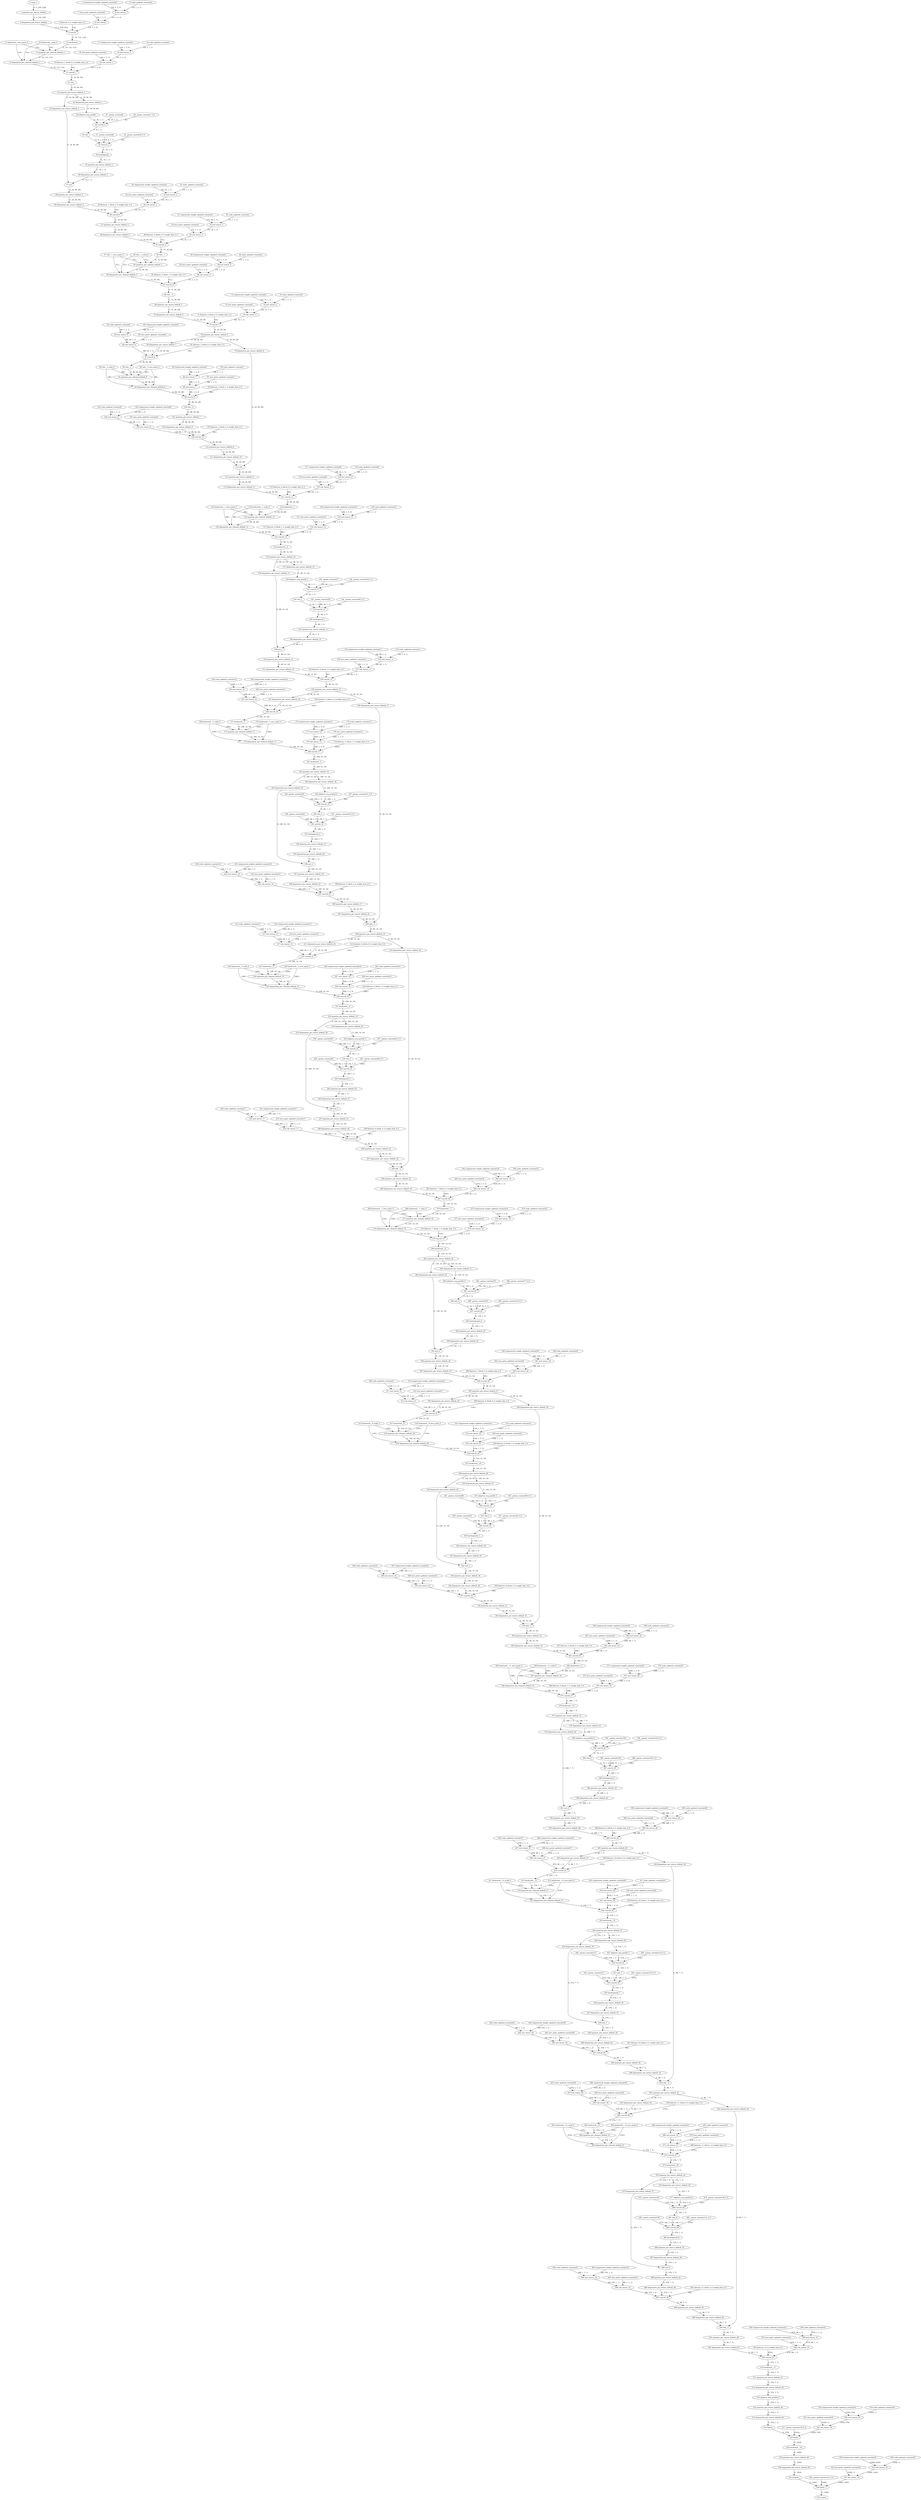 strict digraph  {
"0 arg0_1" [id=0, type=input];
"1 quantize_per_tensor_default" [id=1, type=quantize_per_tensor];
"2 dequantize_per_tensor_default" [id=2, type=dequantize_per_tensor];
"3 features_0_0_weight_bias_0_0" [id=3, type=get_attr];
"4 scale_updated_constant0" [id=4, type=get_attr];
"5 compressed_weight_updated_constant0" [id=5, type=get_attr];
"6 mul_tensor" [id=6, type=mul];
"7 zero_point_updated_constant0" [id=7, type=get_attr];
"8 sub_tensor" [id=8, type=sub];
"9 conv2d" [id=9, type=conv2d];
"10 hardswish__scale_0" [id=10, type=get_attr];
"11 hardswish__zero_point_0" [id=11, type=get_attr];
"12 hardswish_" [id=12, type=hardswish_];
"13 quantize_per_channel_default_1" [id=13, type=quantize_per_channel];
"14 dequantize_per_channel_default_1" [id=14, type=dequantize_per_channel];
"15 features_1_block_0_0_weight_bias_0_0" [id=15, type=get_attr];
"16 scale_updated_constant1" [id=16, type=get_attr];
"17 compressed_weight_updated_constant1" [id=17, type=get_attr];
"18 mul_tensor_1" [id=18, type=mul];
"19 zero_point_updated_constant1" [id=19, type=get_attr];
"20 sub_tensor_1" [id=20, type=sub];
"21 conv2d_1" [id=21, type=conv2d];
"22 relu_" [id=22, type=relu_];
"23 quantize_per_tensor_default_1" [id=23, type=quantize_per_tensor];
"24 dequantize_per_tensor_default_2" [id=24, type=dequantize_per_tensor];
"25 dequantize_per_tensor_default_1" [id=25, type=dequantize_per_tensor];
"26 adaptive_avg_pool2d" [id=26, type=adaptive_avg_pool2d];
"27 _param_constant6" [id=27, type=get_attr];
"28 _param_constant7_0_0" [id=28, type=get_attr];
"29 conv2d_2" [id=29, type=conv2d];
"30 relu" [id=30, type=relu];
"31 _param_constant8" [id=31, type=get_attr];
"32 _param_constant9_0_0" [id=32, type=get_attr];
"33 conv2d_3" [id=33, type=conv2d];
"34 hardsigmoid" [id=34, type=hardsigmoid];
"35 quantize_per_tensor_default_2" [id=35, type=quantize_per_tensor];
"36 dequantize_per_tensor_default_3" [id=36, type=dequantize_per_tensor];
"37 mul" [id=37, type=mul];
"38 quantize_per_tensor_default_3" [id=38, type=quantize_per_tensor];
"39 dequantize_per_tensor_default_4" [id=39, type=dequantize_per_tensor];
"40 features_1_block_2_0_weight_bias_0_0" [id=40, type=get_attr];
"41 scale_updated_constant2" [id=41, type=get_attr];
"42 compressed_weight_updated_constant2" [id=42, type=get_attr];
"43 mul_tensor_2" [id=43, type=mul];
"44 zero_point_updated_constant2" [id=44, type=get_attr];
"45 sub_tensor_2" [id=45, type=sub];
"46 conv2d_4" [id=46, type=conv2d];
"47 quantize_per_tensor_default_4" [id=47, type=quantize_per_tensor];
"48 dequantize_per_tensor_default_5" [id=48, type=dequantize_per_tensor];
"49 features_2_block_0_0_weight_bias_0_0" [id=49, type=get_attr];
"50 scale_updated_constant3" [id=50, type=get_attr];
"51 compressed_weight_updated_constant3" [id=51, type=get_attr];
"52 mul_tensor_3" [id=52, type=mul];
"53 zero_point_updated_constant3" [id=53, type=get_attr];
"54 sub_tensor_3" [id=54, type=sub];
"55 conv2d_5" [id=55, type=conv2d];
"56 relu__1_scale_0" [id=56, type=get_attr];
"57 relu__1_zero_point_0" [id=57, type=get_attr];
"58 relu__1" [id=58, type=relu_];
"59 quantize_per_channel_default_5" [id=59, type=quantize_per_channel];
"60 dequantize_per_channel_default_5" [id=60, type=dequantize_per_channel];
"61 features_2_block_1_0_weight_bias_0_0" [id=61, type=get_attr];
"62 scale_updated_constant4" [id=62, type=get_attr];
"63 compressed_weight_updated_constant4" [id=63, type=get_attr];
"64 mul_tensor_4" [id=64, type=mul];
"65 zero_point_updated_constant4" [id=65, type=get_attr];
"66 sub_tensor_4" [id=66, type=sub];
"67 conv2d_6" [id=67, type=conv2d];
"68 relu__2" [id=68, type=relu_];
"69 quantize_per_tensor_default_5" [id=69, type=quantize_per_tensor];
"70 dequantize_per_tensor_default_6" [id=70, type=dequantize_per_tensor];
"71 features_2_block_2_0_weight_bias_0_0" [id=71, type=get_attr];
"72 scale_updated_constant5" [id=72, type=get_attr];
"73 compressed_weight_updated_constant5" [id=73, type=get_attr];
"74 mul_tensor_5" [id=74, type=mul];
"75 zero_point_updated_constant5" [id=75, type=get_attr];
"76 sub_tensor_5" [id=76, type=sub];
"77 conv2d_7" [id=77, type=conv2d];
"78 quantize_per_tensor_default_6" [id=78, type=quantize_per_tensor];
"79 dequantize_per_tensor_default_8" [id=79, type=dequantize_per_tensor];
"80 dequantize_per_tensor_default_7" [id=80, type=dequantize_per_tensor];
"81 features_3_block_0_0_weight_bias_0_0" [id=81, type=get_attr];
"82 scale_updated_constant6" [id=82, type=get_attr];
"83 compressed_weight_updated_constant6" [id=83, type=get_attr];
"84 mul_tensor_6" [id=84, type=mul];
"85 zero_point_updated_constant6" [id=85, type=get_attr];
"86 sub_tensor_6" [id=86, type=sub];
"87 conv2d_8" [id=87, type=conv2d];
"88 relu__3_scale_0" [id=88, type=get_attr];
"89 relu__3_zero_point_0" [id=89, type=get_attr];
"90 relu__3" [id=90, type=relu_];
"91 quantize_per_channel_default_9" [id=91, type=quantize_per_channel];
"92 dequantize_per_channel_default_9" [id=92, type=dequantize_per_channel];
"93 features_3_block_1_0_weight_bias_0_0" [id=93, type=get_attr];
"94 scale_updated_constant7" [id=94, type=get_attr];
"95 compressed_weight_updated_constant7" [id=95, type=get_attr];
"96 mul_tensor_7" [id=96, type=mul];
"97 zero_point_updated_constant7" [id=97, type=get_attr];
"98 sub_tensor_7" [id=98, type=sub];
"99 conv2d_9" [id=99, type=conv2d];
"100 relu__4" [id=100, type=relu_];
"101 quantize_per_tensor_default_7" [id=101, type=quantize_per_tensor];
"102 dequantize_per_tensor_default_9" [id=102, type=dequantize_per_tensor];
"103 features_3_block_2_0_weight_bias_0_0" [id=103, type=get_attr];
"104 scale_updated_constant8" [id=104, type=get_attr];
"105 compressed_weight_updated_constant8" [id=105, type=get_attr];
"106 mul_tensor_8" [id=106, type=mul];
"107 zero_point_updated_constant8" [id=107, type=get_attr];
"108 sub_tensor_8" [id=108, type=sub];
"109 conv2d_10" [id=109, type=conv2d];
"110 quantize_per_tensor_default_8" [id=110, type=quantize_per_tensor];
"111 dequantize_per_tensor_default_10" [id=111, type=dequantize_per_tensor];
"112 add_" [id=112, type=add_];
"113 quantize_per_tensor_default_9" [id=113, type=quantize_per_tensor];
"114 dequantize_per_tensor_default_11" [id=114, type=dequantize_per_tensor];
"115 features_4_block_0_0_weight_bias_0_0" [id=115, type=get_attr];
"116 scale_updated_constant9" [id=116, type=get_attr];
"117 compressed_weight_updated_constant9" [id=117, type=get_attr];
"118 mul_tensor_9" [id=118, type=mul];
"119 zero_point_updated_constant9" [id=119, type=get_attr];
"120 sub_tensor_9" [id=120, type=sub];
"121 conv2d_11" [id=121, type=conv2d];
"122 hardswish__1_scale_0" [id=122, type=get_attr];
"123 hardswish__1_zero_point_0" [id=123, type=get_attr];
"124 hardswish__1" [id=124, type=hardswish_];
"125 quantize_per_channel_default_13" [id=125, type=quantize_per_channel];
"126 dequantize_per_channel_default_13" [id=126, type=dequantize_per_channel];
"127 features_4_block_1_0_weight_bias_0_0" [id=127, type=get_attr];
"128 scale_updated_constant10" [id=128, type=get_attr];
"129 compressed_weight_updated_constant10" [id=129, type=get_attr];
"130 mul_tensor_10" [id=130, type=mul];
"131 zero_point_updated_constant10" [id=131, type=get_attr];
"132 sub_tensor_10" [id=132, type=sub];
"133 conv2d_12" [id=133, type=conv2d];
"134 hardswish__2" [id=134, type=hardswish_];
"135 quantize_per_tensor_default_10" [id=135, type=quantize_per_tensor];
"136 dequantize_per_tensor_default_13" [id=136, type=dequantize_per_tensor];
"137 dequantize_per_tensor_default_12" [id=137, type=dequantize_per_tensor];
"138 adaptive_avg_pool2d_1" [id=138, type=adaptive_avg_pool2d];
"139 _param_constant37" [id=139, type=get_attr];
"140 _param_constant38_0_0" [id=140, type=get_attr];
"141 conv2d_13" [id=141, type=conv2d];
"142 relu_1" [id=142, type=relu];
"143 _param_constant39" [id=143, type=get_attr];
"144 _param_constant40_0_0" [id=144, type=get_attr];
"145 conv2d_14" [id=145, type=conv2d];
"146 hardsigmoid_1" [id=146, type=hardsigmoid];
"147 quantize_per_tensor_default_11" [id=147, type=quantize_per_tensor];
"148 dequantize_per_tensor_default_14" [id=148, type=dequantize_per_tensor];
"149 mul_1" [id=149, type=mul];
"150 quantize_per_tensor_default_12" [id=150, type=quantize_per_tensor];
"151 dequantize_per_tensor_default_15" [id=151, type=dequantize_per_tensor];
"152 features_4_block_3_0_weight_bias_0_0" [id=152, type=get_attr];
"153 scale_updated_constant11" [id=153, type=get_attr];
"154 compressed_weight_updated_constant11" [id=154, type=get_attr];
"155 mul_tensor_11" [id=155, type=mul];
"156 zero_point_updated_constant11" [id=156, type=get_attr];
"157 sub_tensor_11" [id=157, type=sub];
"158 conv2d_15" [id=158, type=conv2d];
"159 quantize_per_tensor_default_13" [id=159, type=quantize_per_tensor];
"160 dequantize_per_tensor_default_17" [id=160, type=dequantize_per_tensor];
"161 dequantize_per_tensor_default_16" [id=161, type=dequantize_per_tensor];
"162 features_5_block_0_0_weight_bias_0_0" [id=162, type=get_attr];
"163 scale_updated_constant12" [id=163, type=get_attr];
"164 compressed_weight_updated_constant12" [id=164, type=get_attr];
"165 mul_tensor_12" [id=165, type=mul];
"166 zero_point_updated_constant12" [id=166, type=get_attr];
"167 sub_tensor_12" [id=167, type=sub];
"168 conv2d_16" [id=168, type=conv2d];
"169 hardswish__3_scale_0" [id=169, type=get_attr];
"170 hardswish__3_zero_point_0" [id=170, type=get_attr];
"171 hardswish__3" [id=171, type=hardswish_];
"172 quantize_per_channel_default_17" [id=172, type=quantize_per_channel];
"173 dequantize_per_channel_default_17" [id=173, type=dequantize_per_channel];
"174 features_5_block_1_0_weight_bias_0_0" [id=174, type=get_attr];
"175 scale_updated_constant13" [id=175, type=get_attr];
"176 compressed_weight_updated_constant13" [id=176, type=get_attr];
"177 mul_tensor_13" [id=177, type=mul];
"178 zero_point_updated_constant13" [id=178, type=get_attr];
"179 sub_tensor_13" [id=179, type=sub];
"180 conv2d_17" [id=180, type=conv2d];
"181 hardswish__4" [id=181, type=hardswish_];
"182 quantize_per_tensor_default_14" [id=182, type=quantize_per_tensor];
"183 dequantize_per_tensor_default_19" [id=183, type=dequantize_per_tensor];
"184 dequantize_per_tensor_default_18" [id=184, type=dequantize_per_tensor];
"185 adaptive_avg_pool2d_2" [id=185, type=adaptive_avg_pool2d];
"186 _param_constant50" [id=186, type=get_attr];
"187 _param_constant51_0_0" [id=187, type=get_attr];
"188 conv2d_18" [id=188, type=conv2d];
"189 relu_2" [id=189, type=relu];
"190 _param_constant52" [id=190, type=get_attr];
"191 _param_constant53_0_0" [id=191, type=get_attr];
"192 conv2d_19" [id=192, type=conv2d];
"193 hardsigmoid_2" [id=193, type=hardsigmoid];
"194 quantize_per_tensor_default_15" [id=194, type=quantize_per_tensor];
"195 dequantize_per_tensor_default_20" [id=195, type=dequantize_per_tensor];
"196 mul_2" [id=196, type=mul];
"197 quantize_per_tensor_default_16" [id=197, type=quantize_per_tensor];
"198 dequantize_per_tensor_default_21" [id=198, type=dequantize_per_tensor];
"199 features_5_block_3_0_weight_bias_0_0" [id=199, type=get_attr];
"200 scale_updated_constant14" [id=200, type=get_attr];
"201 compressed_weight_updated_constant14" [id=201, type=get_attr];
"202 mul_tensor_14" [id=202, type=mul];
"203 zero_point_updated_constant14" [id=203, type=get_attr];
"204 sub_tensor_14" [id=204, type=sub];
"205 conv2d_20" [id=205, type=conv2d];
"206 quantize_per_tensor_default_17" [id=206, type=quantize_per_tensor];
"207 dequantize_per_tensor_default_22" [id=207, type=dequantize_per_tensor];
"208 add__1" [id=208, type=add_];
"209 quantize_per_tensor_default_18" [id=209, type=quantize_per_tensor];
"210 dequantize_per_tensor_default_24" [id=210, type=dequantize_per_tensor];
"211 dequantize_per_tensor_default_23" [id=211, type=dequantize_per_tensor];
"212 features_6_block_0_0_weight_bias_0_0" [id=212, type=get_attr];
"213 scale_updated_constant15" [id=213, type=get_attr];
"214 compressed_weight_updated_constant15" [id=214, type=get_attr];
"215 mul_tensor_15" [id=215, type=mul];
"216 zero_point_updated_constant15" [id=216, type=get_attr];
"217 sub_tensor_15" [id=217, type=sub];
"218 conv2d_21" [id=218, type=conv2d];
"219 hardswish__5_scale_0" [id=219, type=get_attr];
"220 hardswish__5_zero_point_0" [id=220, type=get_attr];
"221 hardswish__5" [id=221, type=hardswish_];
"222 quantize_per_channel_default_21" [id=222, type=quantize_per_channel];
"223 dequantize_per_channel_default_21" [id=223, type=dequantize_per_channel];
"224 features_6_block_1_0_weight_bias_0_0" [id=224, type=get_attr];
"225 scale_updated_constant16" [id=225, type=get_attr];
"226 compressed_weight_updated_constant16" [id=226, type=get_attr];
"227 mul_tensor_16" [id=227, type=mul];
"228 zero_point_updated_constant16" [id=228, type=get_attr];
"229 sub_tensor_16" [id=229, type=sub];
"230 conv2d_22" [id=230, type=conv2d];
"231 hardswish__6" [id=231, type=hardswish_];
"232 quantize_per_tensor_default_19" [id=232, type=quantize_per_tensor];
"233 dequantize_per_tensor_default_26" [id=233, type=dequantize_per_tensor];
"234 dequantize_per_tensor_default_25" [id=234, type=dequantize_per_tensor];
"235 adaptive_avg_pool2d_3" [id=235, type=adaptive_avg_pool2d];
"236 _param_constant63" [id=236, type=get_attr];
"237 _param_constant64_0_0" [id=237, type=get_attr];
"238 conv2d_23" [id=238, type=conv2d];
"239 relu_3" [id=239, type=relu];
"240 _param_constant65" [id=240, type=get_attr];
"241 _param_constant66_0_0" [id=241, type=get_attr];
"242 conv2d_24" [id=242, type=conv2d];
"243 hardsigmoid_3" [id=243, type=hardsigmoid];
"244 quantize_per_tensor_default_20" [id=244, type=quantize_per_tensor];
"245 dequantize_per_tensor_default_27" [id=245, type=dequantize_per_tensor];
"246 mul_3" [id=246, type=mul];
"247 quantize_per_tensor_default_21" [id=247, type=quantize_per_tensor];
"248 dequantize_per_tensor_default_28" [id=248, type=dequantize_per_tensor];
"249 features_6_block_3_0_weight_bias_0_0" [id=249, type=get_attr];
"250 scale_updated_constant17" [id=250, type=get_attr];
"251 compressed_weight_updated_constant17" [id=251, type=get_attr];
"252 mul_tensor_17" [id=252, type=mul];
"253 zero_point_updated_constant17" [id=253, type=get_attr];
"254 sub_tensor_17" [id=254, type=sub];
"255 conv2d_25" [id=255, type=conv2d];
"256 quantize_per_tensor_default_22" [id=256, type=quantize_per_tensor];
"257 dequantize_per_tensor_default_29" [id=257, type=dequantize_per_tensor];
"258 add__2" [id=258, type=add_];
"259 quantize_per_tensor_default_23" [id=259, type=quantize_per_tensor];
"260 dequantize_per_tensor_default_30" [id=260, type=dequantize_per_tensor];
"261 features_7_block_0_0_weight_bias_0_0" [id=261, type=get_attr];
"262 scale_updated_constant18" [id=262, type=get_attr];
"263 compressed_weight_updated_constant18" [id=263, type=get_attr];
"264 mul_tensor_18" [id=264, type=mul];
"265 zero_point_updated_constant18" [id=265, type=get_attr];
"266 sub_tensor_18" [id=266, type=sub];
"267 conv2d_26" [id=267, type=conv2d];
"268 hardswish__7_scale_0" [id=268, type=get_attr];
"269 hardswish__7_zero_point_0" [id=269, type=get_attr];
"270 hardswish__7" [id=270, type=hardswish_];
"271 quantize_per_channel_default_25" [id=271, type=quantize_per_channel];
"272 dequantize_per_channel_default_25" [id=272, type=dequantize_per_channel];
"273 features_7_block_1_0_weight_bias_0_0" [id=273, type=get_attr];
"274 scale_updated_constant19" [id=274, type=get_attr];
"275 compressed_weight_updated_constant19" [id=275, type=get_attr];
"276 mul_tensor_19" [id=276, type=mul];
"277 zero_point_updated_constant19" [id=277, type=get_attr];
"278 sub_tensor_19" [id=278, type=sub];
"279 conv2d_27" [id=279, type=conv2d];
"280 hardswish__8" [id=280, type=hardswish_];
"281 quantize_per_tensor_default_24" [id=281, type=quantize_per_tensor];
"282 dequantize_per_tensor_default_32" [id=282, type=dequantize_per_tensor];
"283 dequantize_per_tensor_default_31" [id=283, type=dequantize_per_tensor];
"284 adaptive_avg_pool2d_4" [id=284, type=adaptive_avg_pool2d];
"285 _param_constant76" [id=285, type=get_attr];
"286 _param_constant77_0_0" [id=286, type=get_attr];
"287 conv2d_28" [id=287, type=conv2d];
"288 relu_4" [id=288, type=relu];
"289 _param_constant78" [id=289, type=get_attr];
"290 _param_constant79_0_0" [id=290, type=get_attr];
"291 conv2d_29" [id=291, type=conv2d];
"292 hardsigmoid_4" [id=292, type=hardsigmoid];
"293 quantize_per_tensor_default_25" [id=293, type=quantize_per_tensor];
"294 dequantize_per_tensor_default_33" [id=294, type=dequantize_per_tensor];
"295 mul_4" [id=295, type=mul];
"296 quantize_per_tensor_default_26" [id=296, type=quantize_per_tensor];
"297 dequantize_per_tensor_default_34" [id=297, type=dequantize_per_tensor];
"298 features_7_block_3_0_weight_bias_0_0" [id=298, type=get_attr];
"299 scale_updated_constant20" [id=299, type=get_attr];
"300 compressed_weight_updated_constant20" [id=300, type=get_attr];
"301 mul_tensor_20" [id=301, type=mul];
"302 zero_point_updated_constant20" [id=302, type=get_attr];
"303 sub_tensor_20" [id=303, type=sub];
"304 conv2d_30" [id=304, type=conv2d];
"305 quantize_per_tensor_default_27" [id=305, type=quantize_per_tensor];
"306 dequantize_per_tensor_default_36" [id=306, type=dequantize_per_tensor];
"307 dequantize_per_tensor_default_35" [id=307, type=dequantize_per_tensor];
"308 features_8_block_0_0_weight_bias_0_0" [id=308, type=get_attr];
"309 scale_updated_constant21" [id=309, type=get_attr];
"310 compressed_weight_updated_constant21" [id=310, type=get_attr];
"311 mul_tensor_21" [id=311, type=mul];
"312 zero_point_updated_constant21" [id=312, type=get_attr];
"313 sub_tensor_21" [id=313, type=sub];
"314 conv2d_31" [id=314, type=conv2d];
"315 hardswish__9_scale_0" [id=315, type=get_attr];
"316 hardswish__9_zero_point_0" [id=316, type=get_attr];
"317 hardswish__9" [id=317, type=hardswish_];
"318 quantize_per_channel_default_29" [id=318, type=quantize_per_channel];
"319 dequantize_per_channel_default_29" [id=319, type=dequantize_per_channel];
"320 features_8_block_1_0_weight_bias_0_0" [id=320, type=get_attr];
"321 scale_updated_constant22" [id=321, type=get_attr];
"322 compressed_weight_updated_constant22" [id=322, type=get_attr];
"323 mul_tensor_22" [id=323, type=mul];
"324 zero_point_updated_constant22" [id=324, type=get_attr];
"325 sub_tensor_22" [id=325, type=sub];
"326 conv2d_32" [id=326, type=conv2d];
"327 hardswish__10" [id=327, type=hardswish_];
"328 quantize_per_tensor_default_28" [id=328, type=quantize_per_tensor];
"329 dequantize_per_tensor_default_38" [id=329, type=dequantize_per_tensor];
"330 dequantize_per_tensor_default_37" [id=330, type=dequantize_per_tensor];
"331 adaptive_avg_pool2d_5" [id=331, type=adaptive_avg_pool2d];
"332 _param_constant89" [id=332, type=get_attr];
"333 _param_constant90_0_0" [id=333, type=get_attr];
"334 conv2d_33" [id=334, type=conv2d];
"335 relu_5" [id=335, type=relu];
"336 _param_constant91" [id=336, type=get_attr];
"337 _param_constant92_0_0" [id=337, type=get_attr];
"338 conv2d_34" [id=338, type=conv2d];
"339 hardsigmoid_5" [id=339, type=hardsigmoid];
"340 quantize_per_tensor_default_29" [id=340, type=quantize_per_tensor];
"341 dequantize_per_tensor_default_39" [id=341, type=dequantize_per_tensor];
"342 mul_5" [id=342, type=mul];
"343 quantize_per_tensor_default_30" [id=343, type=quantize_per_tensor];
"344 dequantize_per_tensor_default_40" [id=344, type=dequantize_per_tensor];
"345 features_8_block_3_0_weight_bias_0_0" [id=345, type=get_attr];
"346 scale_updated_constant23" [id=346, type=get_attr];
"347 compressed_weight_updated_constant23" [id=347, type=get_attr];
"348 mul_tensor_23" [id=348, type=mul];
"349 zero_point_updated_constant23" [id=349, type=get_attr];
"350 sub_tensor_23" [id=350, type=sub];
"351 conv2d_35" [id=351, type=conv2d];
"352 quantize_per_tensor_default_31" [id=352, type=quantize_per_tensor];
"353 dequantize_per_tensor_default_41" [id=353, type=dequantize_per_tensor];
"354 add__3" [id=354, type=add_];
"355 quantize_per_tensor_default_32" [id=355, type=quantize_per_tensor];
"356 dequantize_per_tensor_default_42" [id=356, type=dequantize_per_tensor];
"357 features_9_block_0_0_weight_bias_0_0" [id=357, type=get_attr];
"358 scale_updated_constant24" [id=358, type=get_attr];
"359 compressed_weight_updated_constant24" [id=359, type=get_attr];
"360 mul_tensor_24" [id=360, type=mul];
"361 zero_point_updated_constant24" [id=361, type=get_attr];
"362 sub_tensor_24" [id=362, type=sub];
"363 conv2d_36" [id=363, type=conv2d];
"364 hardswish__11_scale_0" [id=364, type=get_attr];
"365 hardswish__11_zero_point_0" [id=365, type=get_attr];
"366 hardswish__11" [id=366, type=hardswish_];
"367 quantize_per_channel_default_33" [id=367, type=quantize_per_channel];
"368 dequantize_per_channel_default_33" [id=368, type=dequantize_per_channel];
"369 features_9_block_1_0_weight_bias_0_0" [id=369, type=get_attr];
"370 scale_updated_constant25" [id=370, type=get_attr];
"371 compressed_weight_updated_constant25" [id=371, type=get_attr];
"372 mul_tensor_25" [id=372, type=mul];
"373 zero_point_updated_constant25" [id=373, type=get_attr];
"374 sub_tensor_25" [id=374, type=sub];
"375 conv2d_37" [id=375, type=conv2d];
"376 hardswish__12" [id=376, type=hardswish_];
"377 quantize_per_tensor_default_33" [id=377, type=quantize_per_tensor];
"378 dequantize_per_tensor_default_44" [id=378, type=dequantize_per_tensor];
"379 dequantize_per_tensor_default_43" [id=379, type=dequantize_per_tensor];
"380 adaptive_avg_pool2d_6" [id=380, type=adaptive_avg_pool2d];
"381 _param_constant102" [id=381, type=get_attr];
"382 _param_constant103_0_0" [id=382, type=get_attr];
"383 conv2d_38" [id=383, type=conv2d];
"384 relu_6" [id=384, type=relu];
"385 _param_constant104" [id=385, type=get_attr];
"386 _param_constant105_0_0" [id=386, type=get_attr];
"387 conv2d_39" [id=387, type=conv2d];
"388 hardsigmoid_6" [id=388, type=hardsigmoid];
"389 quantize_per_tensor_default_34" [id=389, type=quantize_per_tensor];
"390 dequantize_per_tensor_default_45" [id=390, type=dequantize_per_tensor];
"391 mul_6" [id=391, type=mul];
"392 quantize_per_tensor_default_35" [id=392, type=quantize_per_tensor];
"393 dequantize_per_tensor_default_46" [id=393, type=dequantize_per_tensor];
"394 features_9_block_3_0_weight_bias_0_0" [id=394, type=get_attr];
"395 scale_updated_constant26" [id=395, type=get_attr];
"396 compressed_weight_updated_constant26" [id=396, type=get_attr];
"397 mul_tensor_26" [id=397, type=mul];
"398 zero_point_updated_constant26" [id=398, type=get_attr];
"399 sub_tensor_26" [id=399, type=sub];
"400 conv2d_40" [id=400, type=conv2d];
"401 quantize_per_tensor_default_36" [id=401, type=quantize_per_tensor];
"402 dequantize_per_tensor_default_48" [id=402, type=dequantize_per_tensor];
"403 dequantize_per_tensor_default_47" [id=403, type=dequantize_per_tensor];
"404 features_10_block_0_0_weight_bias_0_0" [id=404, type=get_attr];
"405 scale_updated_constant27" [id=405, type=get_attr];
"406 compressed_weight_updated_constant27" [id=406, type=get_attr];
"407 mul_tensor_27" [id=407, type=mul];
"408 zero_point_updated_constant27" [id=408, type=get_attr];
"409 sub_tensor_27" [id=409, type=sub];
"410 conv2d_41" [id=410, type=conv2d];
"411 hardswish__13_scale_0" [id=411, type=get_attr];
"412 hardswish__13_zero_point_0" [id=412, type=get_attr];
"413 hardswish__13" [id=413, type=hardswish_];
"414 quantize_per_channel_default_37" [id=414, type=quantize_per_channel];
"415 dequantize_per_channel_default_37" [id=415, type=dequantize_per_channel];
"416 features_10_block_1_0_weight_bias_0_0" [id=416, type=get_attr];
"417 scale_updated_constant28" [id=417, type=get_attr];
"418 compressed_weight_updated_constant28" [id=418, type=get_attr];
"419 mul_tensor_28" [id=419, type=mul];
"420 zero_point_updated_constant28" [id=420, type=get_attr];
"421 sub_tensor_28" [id=421, type=sub];
"422 conv2d_42" [id=422, type=conv2d];
"423 hardswish__14" [id=423, type=hardswish_];
"424 quantize_per_tensor_default_37" [id=424, type=quantize_per_tensor];
"425 dequantize_per_tensor_default_50" [id=425, type=dequantize_per_tensor];
"426 dequantize_per_tensor_default_49" [id=426, type=dequantize_per_tensor];
"427 adaptive_avg_pool2d_7" [id=427, type=adaptive_avg_pool2d];
"428 _param_constant115" [id=428, type=get_attr];
"429 _param_constant116_0_0" [id=429, type=get_attr];
"430 conv2d_43" [id=430, type=conv2d];
"431 relu_7" [id=431, type=relu];
"432 _param_constant117" [id=432, type=get_attr];
"433 _param_constant118_0_0" [id=433, type=get_attr];
"434 conv2d_44" [id=434, type=conv2d];
"435 hardsigmoid_7" [id=435, type=hardsigmoid];
"436 quantize_per_tensor_default_38" [id=436, type=quantize_per_tensor];
"437 dequantize_per_tensor_default_51" [id=437, type=dequantize_per_tensor];
"438 mul_7" [id=438, type=mul];
"439 quantize_per_tensor_default_39" [id=439, type=quantize_per_tensor];
"440 dequantize_per_tensor_default_52" [id=440, type=dequantize_per_tensor];
"441 features_10_block_3_0_weight_bias_0_0" [id=441, type=get_attr];
"442 scale_updated_constant29" [id=442, type=get_attr];
"443 compressed_weight_updated_constant29" [id=443, type=get_attr];
"444 mul_tensor_29" [id=444, type=mul];
"445 zero_point_updated_constant29" [id=445, type=get_attr];
"446 sub_tensor_29" [id=446, type=sub];
"447 conv2d_45" [id=447, type=conv2d];
"448 quantize_per_tensor_default_40" [id=448, type=quantize_per_tensor];
"449 dequantize_per_tensor_default_53" [id=449, type=dequantize_per_tensor];
"450 add__4" [id=450, type=add_];
"451 quantize_per_tensor_default_41" [id=451, type=quantize_per_tensor];
"452 dequantize_per_tensor_default_55" [id=452, type=dequantize_per_tensor];
"453 dequantize_per_tensor_default_54" [id=453, type=dequantize_per_tensor];
"454 features_11_block_0_0_weight_bias_0_0" [id=454, type=get_attr];
"455 scale_updated_constant30" [id=455, type=get_attr];
"456 compressed_weight_updated_constant30" [id=456, type=get_attr];
"457 mul_tensor_30" [id=457, type=mul];
"458 zero_point_updated_constant30" [id=458, type=get_attr];
"459 sub_tensor_30" [id=459, type=sub];
"460 conv2d_46" [id=460, type=conv2d];
"461 hardswish__15_scale_0" [id=461, type=get_attr];
"462 hardswish__15_zero_point_0" [id=462, type=get_attr];
"463 hardswish__15" [id=463, type=hardswish_];
"464 quantize_per_channel_default_41" [id=464, type=quantize_per_channel];
"465 dequantize_per_channel_default_41" [id=465, type=dequantize_per_channel];
"466 features_11_block_1_0_weight_bias_0_0" [id=466, type=get_attr];
"467 scale_updated_constant31" [id=467, type=get_attr];
"468 compressed_weight_updated_constant31" [id=468, type=get_attr];
"469 mul_tensor_31" [id=469, type=mul];
"470 zero_point_updated_constant31" [id=470, type=get_attr];
"471 sub_tensor_31" [id=471, type=sub];
"472 conv2d_47" [id=472, type=conv2d];
"473 hardswish__16" [id=473, type=hardswish_];
"474 quantize_per_tensor_default_42" [id=474, type=quantize_per_tensor];
"475 dequantize_per_tensor_default_57" [id=475, type=dequantize_per_tensor];
"476 dequantize_per_tensor_default_56" [id=476, type=dequantize_per_tensor];
"477 adaptive_avg_pool2d_8" [id=477, type=adaptive_avg_pool2d];
"478 _param_constant128" [id=478, type=get_attr];
"479 _param_constant129_0_0" [id=479, type=get_attr];
"480 conv2d_48" [id=480, type=conv2d];
"481 relu_8" [id=481, type=relu];
"482 _param_constant130" [id=482, type=get_attr];
"483 _param_constant131_0_0" [id=483, type=get_attr];
"484 conv2d_49" [id=484, type=conv2d];
"485 hardsigmoid_8" [id=485, type=hardsigmoid];
"486 quantize_per_tensor_default_43" [id=486, type=quantize_per_tensor];
"487 dequantize_per_tensor_default_58" [id=487, type=dequantize_per_tensor];
"488 mul_8" [id=488, type=mul];
"489 quantize_per_tensor_default_44" [id=489, type=quantize_per_tensor];
"490 dequantize_per_tensor_default_59" [id=490, type=dequantize_per_tensor];
"491 features_11_block_3_0_weight_bias_0_0" [id=491, type=get_attr];
"492 scale_updated_constant32" [id=492, type=get_attr];
"493 compressed_weight_updated_constant32" [id=493, type=get_attr];
"494 mul_tensor_32" [id=494, type=mul];
"495 zero_point_updated_constant32" [id=495, type=get_attr];
"496 sub_tensor_32" [id=496, type=sub];
"497 conv2d_50" [id=497, type=conv2d];
"498 quantize_per_tensor_default_45" [id=498, type=quantize_per_tensor];
"499 dequantize_per_tensor_default_60" [id=499, type=dequantize_per_tensor];
"500 add__5" [id=500, type=add_];
"501 quantize_per_tensor_default_46" [id=501, type=quantize_per_tensor];
"502 dequantize_per_tensor_default_61" [id=502, type=dequantize_per_tensor];
"503 features_12_0_weight_bias_0_0" [id=503, type=get_attr];
"504 scale_updated_constant33" [id=504, type=get_attr];
"505 compressed_weight_updated_constant33" [id=505, type=get_attr];
"506 mul_tensor_33" [id=506, type=mul];
"507 zero_point_updated_constant33" [id=507, type=get_attr];
"508 sub_tensor_33" [id=508, type=sub];
"509 conv2d_51" [id=509, type=conv2d];
"510 hardswish__17" [id=510, type=hardswish_];
"511 quantize_per_tensor_default_47" [id=511, type=quantize_per_tensor];
"512 dequantize_per_tensor_default_62" [id=512, type=dequantize_per_tensor];
"513 adaptive_avg_pool2d_9" [id=513, type=adaptive_avg_pool2d];
"514 quantize_per_tensor_default_48" [id=514, type=quantize_per_tensor];
"515 dequantize_per_tensor_default_63" [id=515, type=dequantize_per_tensor];
"516 flatten" [id=516, type=flatten];
"517 _param_constant139_0_0" [id=517, type=get_attr];
"518 scale_updated_constant34" [id=518, type=get_attr];
"519 compressed_weight_updated_constant34" [id=519, type=get_attr];
"520 mul_tensor_34" [id=520, type=mul];
"521 zero_point_updated_constant34" [id=521, type=get_attr];
"522 sub_tensor_34" [id=522, type=sub];
"523 linear" [id=523, type=linear];
"524 hardswish__18" [id=524, type=hardswish_];
"525 quantize_per_tensor_default_49" [id=525, type=quantize_per_tensor];
"526 dequantize_per_tensor_default_64" [id=526, type=dequantize_per_tensor];
"527 dropout_" [id=527, type=dropout_];
"528 _param_constant141_0_0" [id=528, type=get_attr];
"529 scale_updated_constant35" [id=529, type=get_attr];
"530 compressed_weight_updated_constant35" [id=530, type=get_attr];
"531 mul_tensor_35" [id=531, type=mul];
"532 zero_point_updated_constant35" [id=532, type=get_attr];
"533 sub_tensor_35" [id=533, type=sub];
"534 linear_1" [id=534, type=linear];
"535 output" [id=535, type=output];
"0 arg0_1" -> "1 quantize_per_tensor_default"  [label="(1, 3, 224, 224)", style=solid];
"1 quantize_per_tensor_default" -> "2 dequantize_per_tensor_default"  [label="(1, 3, 224, 224)", style=solid];
"2 dequantize_per_tensor_default" -> "9 conv2d"  [label="(1, 3, 224, 224)", style=solid];
"3 features_0_0_weight_bias_0_0" -> "9 conv2d"  [label="(16,)", style=solid];
"4 scale_updated_constant0" -> "6 mul_tensor"  [label="(16, 1, 1, 1)", style=solid];
"5 compressed_weight_updated_constant0" -> "6 mul_tensor"  [label="(16, 3, 3, 3)", style=solid];
"6 mul_tensor" -> "8 sub_tensor"  [label="(16, 3, 3, 3)", style=solid];
"7 zero_point_updated_constant0" -> "8 sub_tensor"  [label="(16, 1, 1, 1)", style=solid];
"8 sub_tensor" -> "9 conv2d"  [label="(16, 3, 3, 3)", style=solid];
"9 conv2d" -> "12 hardswish_"  [label="(1, 16, 112, 112)", style=solid];
"10 hardswish__scale_0" -> "13 quantize_per_channel_default_1"  [label="(16,)", style=solid];
"10 hardswish__scale_0" -> "14 dequantize_per_channel_default_1"  [label="(16,)", style=solid];
"11 hardswish__zero_point_0" -> "13 quantize_per_channel_default_1"  [label="(16,)", style=solid];
"11 hardswish__zero_point_0" -> "14 dequantize_per_channel_default_1"  [label="(16,)", style=solid];
"12 hardswish_" -> "13 quantize_per_channel_default_1"  [label="(1, 16, 112, 112)", style=solid];
"13 quantize_per_channel_default_1" -> "14 dequantize_per_channel_default_1"  [label="(1, 16, 112, 112)", style=solid];
"14 dequantize_per_channel_default_1" -> "21 conv2d_1"  [label="(1, 16, 112, 112)", style=solid];
"15 features_1_block_0_0_weight_bias_0_0" -> "21 conv2d_1"  [label="(16,)", style=solid];
"16 scale_updated_constant1" -> "18 mul_tensor_1"  [label="(16, 1, 1, 1)", style=solid];
"17 compressed_weight_updated_constant1" -> "18 mul_tensor_1"  [label="(16, 1, 3, 3)", style=solid];
"18 mul_tensor_1" -> "20 sub_tensor_1"  [label="(16, 1, 3, 3)", style=solid];
"19 zero_point_updated_constant1" -> "20 sub_tensor_1"  [label="(16, 1, 1, 1)", style=solid];
"20 sub_tensor_1" -> "21 conv2d_1"  [label="(16, 1, 3, 3)", style=solid];
"21 conv2d_1" -> "22 relu_"  [label="(1, 16, 56, 56)", style=solid];
"22 relu_" -> "23 quantize_per_tensor_default_1"  [label="(1, 16, 56, 56)", style=solid];
"23 quantize_per_tensor_default_1" -> "24 dequantize_per_tensor_default_2"  [label="(1, 16, 56, 56)", style=solid];
"23 quantize_per_tensor_default_1" -> "25 dequantize_per_tensor_default_1"  [label="(1, 16, 56, 56)", style=solid];
"24 dequantize_per_tensor_default_2" -> "37 mul"  [label="(1, 16, 56, 56)", style=solid];
"25 dequantize_per_tensor_default_1" -> "26 adaptive_avg_pool2d"  [label="(1, 16, 56, 56)", style=solid];
"26 adaptive_avg_pool2d" -> "29 conv2d_2"  [label="(1, 16, 1, 1)", style=solid];
"27 _param_constant6" -> "29 conv2d_2"  [label="(8, 16, 1, 1)", style=solid];
"28 _param_constant7_0_0" -> "29 conv2d_2"  [label="(8,)", style=solid];
"29 conv2d_2" -> "30 relu"  [label="(1, 8, 1, 1)", style=solid];
"30 relu" -> "33 conv2d_3"  [label="(1, 8, 1, 1)", style=solid];
"31 _param_constant8" -> "33 conv2d_3"  [label="(16, 8, 1, 1)", style=solid];
"32 _param_constant9_0_0" -> "33 conv2d_3"  [label="(16,)", style=solid];
"33 conv2d_3" -> "34 hardsigmoid"  [label="(1, 16, 1, 1)", style=solid];
"34 hardsigmoid" -> "35 quantize_per_tensor_default_2"  [label="(1, 16, 1, 1)", style=solid];
"35 quantize_per_tensor_default_2" -> "36 dequantize_per_tensor_default_3"  [label="(1, 16, 1, 1)", style=solid];
"36 dequantize_per_tensor_default_3" -> "37 mul"  [label="(1, 16, 1, 1)", style=solid];
"37 mul" -> "38 quantize_per_tensor_default_3"  [label="(1, 16, 56, 56)", style=solid];
"38 quantize_per_tensor_default_3" -> "39 dequantize_per_tensor_default_4"  [label="(1, 16, 56, 56)", style=solid];
"39 dequantize_per_tensor_default_4" -> "46 conv2d_4"  [label="(1, 16, 56, 56)", style=solid];
"40 features_1_block_2_0_weight_bias_0_0" -> "46 conv2d_4"  [label="(16,)", style=solid];
"41 scale_updated_constant2" -> "43 mul_tensor_2"  [label="(16, 1, 1, 1)", style=solid];
"42 compressed_weight_updated_constant2" -> "43 mul_tensor_2"  [label="(16, 16, 1, 1)", style=solid];
"43 mul_tensor_2" -> "45 sub_tensor_2"  [label="(16, 16, 1, 1)", style=solid];
"44 zero_point_updated_constant2" -> "45 sub_tensor_2"  [label="(16, 1, 1, 1)", style=solid];
"45 sub_tensor_2" -> "46 conv2d_4"  [label="(16, 16, 1, 1)", style=solid];
"46 conv2d_4" -> "47 quantize_per_tensor_default_4"  [label="(1, 16, 56, 56)", style=solid];
"47 quantize_per_tensor_default_4" -> "48 dequantize_per_tensor_default_5"  [label="(1, 16, 56, 56)", style=solid];
"48 dequantize_per_tensor_default_5" -> "55 conv2d_5"  [label="(1, 16, 56, 56)", style=solid];
"49 features_2_block_0_0_weight_bias_0_0" -> "55 conv2d_5"  [label="(72,)", style=solid];
"50 scale_updated_constant3" -> "52 mul_tensor_3"  [label="(72, 1, 1, 1)", style=solid];
"51 compressed_weight_updated_constant3" -> "52 mul_tensor_3"  [label="(72, 16, 1, 1)", style=solid];
"52 mul_tensor_3" -> "54 sub_tensor_3"  [label="(72, 16, 1, 1)", style=solid];
"53 zero_point_updated_constant3" -> "54 sub_tensor_3"  [label="(72, 1, 1, 1)", style=solid];
"54 sub_tensor_3" -> "55 conv2d_5"  [label="(72, 16, 1, 1)", style=solid];
"55 conv2d_5" -> "58 relu__1"  [label="(1, 72, 56, 56)", style=solid];
"56 relu__1_scale_0" -> "59 quantize_per_channel_default_5"  [label="(72,)", style=solid];
"56 relu__1_scale_0" -> "60 dequantize_per_channel_default_5"  [label="(72,)", style=solid];
"57 relu__1_zero_point_0" -> "59 quantize_per_channel_default_5"  [label="(72,)", style=solid];
"57 relu__1_zero_point_0" -> "60 dequantize_per_channel_default_5"  [label="(72,)", style=solid];
"58 relu__1" -> "59 quantize_per_channel_default_5"  [label="(1, 72, 56, 56)", style=solid];
"59 quantize_per_channel_default_5" -> "60 dequantize_per_channel_default_5"  [label="(1, 72, 56, 56)", style=solid];
"60 dequantize_per_channel_default_5" -> "67 conv2d_6"  [label="(1, 72, 56, 56)", style=solid];
"61 features_2_block_1_0_weight_bias_0_0" -> "67 conv2d_6"  [label="(72,)", style=solid];
"62 scale_updated_constant4" -> "64 mul_tensor_4"  [label="(72, 1, 1, 1)", style=solid];
"63 compressed_weight_updated_constant4" -> "64 mul_tensor_4"  [label="(72, 1, 3, 3)", style=solid];
"64 mul_tensor_4" -> "66 sub_tensor_4"  [label="(72, 1, 3, 3)", style=solid];
"65 zero_point_updated_constant4" -> "66 sub_tensor_4"  [label="(72, 1, 1, 1)", style=solid];
"66 sub_tensor_4" -> "67 conv2d_6"  [label="(72, 1, 3, 3)", style=solid];
"67 conv2d_6" -> "68 relu__2"  [label="(1, 72, 28, 28)", style=solid];
"68 relu__2" -> "69 quantize_per_tensor_default_5"  [label="(1, 72, 28, 28)", style=solid];
"69 quantize_per_tensor_default_5" -> "70 dequantize_per_tensor_default_6"  [label="(1, 72, 28, 28)", style=solid];
"70 dequantize_per_tensor_default_6" -> "77 conv2d_7"  [label="(1, 72, 28, 28)", style=solid];
"71 features_2_block_2_0_weight_bias_0_0" -> "77 conv2d_7"  [label="(24,)", style=solid];
"72 scale_updated_constant5" -> "74 mul_tensor_5"  [label="(24, 1, 1, 1)", style=solid];
"73 compressed_weight_updated_constant5" -> "74 mul_tensor_5"  [label="(24, 72, 1, 1)", style=solid];
"74 mul_tensor_5" -> "76 sub_tensor_5"  [label="(24, 72, 1, 1)", style=solid];
"75 zero_point_updated_constant5" -> "76 sub_tensor_5"  [label="(24, 1, 1, 1)", style=solid];
"76 sub_tensor_5" -> "77 conv2d_7"  [label="(24, 72, 1, 1)", style=solid];
"77 conv2d_7" -> "78 quantize_per_tensor_default_6"  [label="(1, 24, 28, 28)", style=solid];
"78 quantize_per_tensor_default_6" -> "79 dequantize_per_tensor_default_8"  [label="(1, 24, 28, 28)", style=solid];
"78 quantize_per_tensor_default_6" -> "80 dequantize_per_tensor_default_7"  [label="(1, 24, 28, 28)", style=solid];
"79 dequantize_per_tensor_default_8" -> "112 add_"  [label="(1, 24, 28, 28)", style=solid];
"80 dequantize_per_tensor_default_7" -> "87 conv2d_8"  [label="(1, 24, 28, 28)", style=solid];
"81 features_3_block_0_0_weight_bias_0_0" -> "87 conv2d_8"  [label="(88,)", style=solid];
"82 scale_updated_constant6" -> "84 mul_tensor_6"  [label="(88, 1, 1, 1)", style=solid];
"83 compressed_weight_updated_constant6" -> "84 mul_tensor_6"  [label="(88, 24, 1, 1)", style=solid];
"84 mul_tensor_6" -> "86 sub_tensor_6"  [label="(88, 24, 1, 1)", style=solid];
"85 zero_point_updated_constant6" -> "86 sub_tensor_6"  [label="(88, 1, 1, 1)", style=solid];
"86 sub_tensor_6" -> "87 conv2d_8"  [label="(88, 24, 1, 1)", style=solid];
"87 conv2d_8" -> "90 relu__3"  [label="(1, 88, 28, 28)", style=solid];
"88 relu__3_scale_0" -> "91 quantize_per_channel_default_9"  [label="(88,)", style=solid];
"88 relu__3_scale_0" -> "92 dequantize_per_channel_default_9"  [label="(88,)", style=solid];
"89 relu__3_zero_point_0" -> "91 quantize_per_channel_default_9"  [label="(88,)", style=solid];
"89 relu__3_zero_point_0" -> "92 dequantize_per_channel_default_9"  [label="(88,)", style=solid];
"90 relu__3" -> "91 quantize_per_channel_default_9"  [label="(1, 88, 28, 28)", style=solid];
"91 quantize_per_channel_default_9" -> "92 dequantize_per_channel_default_9"  [label="(1, 88, 28, 28)", style=solid];
"92 dequantize_per_channel_default_9" -> "99 conv2d_9"  [label="(1, 88, 28, 28)", style=solid];
"93 features_3_block_1_0_weight_bias_0_0" -> "99 conv2d_9"  [label="(88,)", style=solid];
"94 scale_updated_constant7" -> "96 mul_tensor_7"  [label="(88, 1, 1, 1)", style=solid];
"95 compressed_weight_updated_constant7" -> "96 mul_tensor_7"  [label="(88, 1, 3, 3)", style=solid];
"96 mul_tensor_7" -> "98 sub_tensor_7"  [label="(88, 1, 3, 3)", style=solid];
"97 zero_point_updated_constant7" -> "98 sub_tensor_7"  [label="(88, 1, 1, 1)", style=solid];
"98 sub_tensor_7" -> "99 conv2d_9"  [label="(88, 1, 3, 3)", style=solid];
"99 conv2d_9" -> "100 relu__4"  [label="(1, 88, 28, 28)", style=solid];
"100 relu__4" -> "101 quantize_per_tensor_default_7"  [label="(1, 88, 28, 28)", style=solid];
"101 quantize_per_tensor_default_7" -> "102 dequantize_per_tensor_default_9"  [label="(1, 88, 28, 28)", style=solid];
"102 dequantize_per_tensor_default_9" -> "109 conv2d_10"  [label="(1, 88, 28, 28)", style=solid];
"103 features_3_block_2_0_weight_bias_0_0" -> "109 conv2d_10"  [label="(24,)", style=solid];
"104 scale_updated_constant8" -> "106 mul_tensor_8"  [label="(24, 1, 1, 1)", style=solid];
"105 compressed_weight_updated_constant8" -> "106 mul_tensor_8"  [label="(24, 88, 1, 1)", style=solid];
"106 mul_tensor_8" -> "108 sub_tensor_8"  [label="(24, 88, 1, 1)", style=solid];
"107 zero_point_updated_constant8" -> "108 sub_tensor_8"  [label="(24, 1, 1, 1)", style=solid];
"108 sub_tensor_8" -> "109 conv2d_10"  [label="(24, 88, 1, 1)", style=solid];
"109 conv2d_10" -> "110 quantize_per_tensor_default_8"  [label="(1, 24, 28, 28)", style=solid];
"110 quantize_per_tensor_default_8" -> "111 dequantize_per_tensor_default_10"  [label="(1, 24, 28, 28)", style=solid];
"111 dequantize_per_tensor_default_10" -> "112 add_"  [label="(1, 24, 28, 28)", style=solid];
"112 add_" -> "113 quantize_per_tensor_default_9"  [label="(1, 24, 28, 28)", style=solid];
"113 quantize_per_tensor_default_9" -> "114 dequantize_per_tensor_default_11"  [label="(1, 24, 28, 28)", style=solid];
"114 dequantize_per_tensor_default_11" -> "121 conv2d_11"  [label="(1, 24, 28, 28)", style=solid];
"115 features_4_block_0_0_weight_bias_0_0" -> "121 conv2d_11"  [label="(96,)", style=solid];
"116 scale_updated_constant9" -> "118 mul_tensor_9"  [label="(96, 1, 1, 1)", style=solid];
"117 compressed_weight_updated_constant9" -> "118 mul_tensor_9"  [label="(96, 24, 1, 1)", style=solid];
"118 mul_tensor_9" -> "120 sub_tensor_9"  [label="(96, 24, 1, 1)", style=solid];
"119 zero_point_updated_constant9" -> "120 sub_tensor_9"  [label="(96, 1, 1, 1)", style=solid];
"120 sub_tensor_9" -> "121 conv2d_11"  [label="(96, 24, 1, 1)", style=solid];
"121 conv2d_11" -> "124 hardswish__1"  [label="(1, 96, 28, 28)", style=solid];
"122 hardswish__1_scale_0" -> "125 quantize_per_channel_default_13"  [label="(96,)", style=solid];
"122 hardswish__1_scale_0" -> "126 dequantize_per_channel_default_13"  [label="(96,)", style=solid];
"123 hardswish__1_zero_point_0" -> "125 quantize_per_channel_default_13"  [label="(96,)", style=solid];
"123 hardswish__1_zero_point_0" -> "126 dequantize_per_channel_default_13"  [label="(96,)", style=solid];
"124 hardswish__1" -> "125 quantize_per_channel_default_13"  [label="(1, 96, 28, 28)", style=solid];
"125 quantize_per_channel_default_13" -> "126 dequantize_per_channel_default_13"  [label="(1, 96, 28, 28)", style=solid];
"126 dequantize_per_channel_default_13" -> "133 conv2d_12"  [label="(1, 96, 28, 28)", style=solid];
"127 features_4_block_1_0_weight_bias_0_0" -> "133 conv2d_12"  [label="(96,)", style=solid];
"128 scale_updated_constant10" -> "130 mul_tensor_10"  [label="(96, 1, 1, 1)", style=solid];
"129 compressed_weight_updated_constant10" -> "130 mul_tensor_10"  [label="(96, 1, 5, 5)", style=solid];
"130 mul_tensor_10" -> "132 sub_tensor_10"  [label="(96, 1, 5, 5)", style=solid];
"131 zero_point_updated_constant10" -> "132 sub_tensor_10"  [label="(96, 1, 1, 1)", style=solid];
"132 sub_tensor_10" -> "133 conv2d_12"  [label="(96, 1, 5, 5)", style=solid];
"133 conv2d_12" -> "134 hardswish__2"  [label="(1, 96, 14, 14)", style=solid];
"134 hardswish__2" -> "135 quantize_per_tensor_default_10"  [label="(1, 96, 14, 14)", style=solid];
"135 quantize_per_tensor_default_10" -> "136 dequantize_per_tensor_default_13"  [label="(1, 96, 14, 14)", style=solid];
"135 quantize_per_tensor_default_10" -> "137 dequantize_per_tensor_default_12"  [label="(1, 96, 14, 14)", style=solid];
"136 dequantize_per_tensor_default_13" -> "149 mul_1"  [label="(1, 96, 14, 14)", style=solid];
"137 dequantize_per_tensor_default_12" -> "138 adaptive_avg_pool2d_1"  [label="(1, 96, 14, 14)", style=solid];
"138 adaptive_avg_pool2d_1" -> "141 conv2d_13"  [label="(1, 96, 1, 1)", style=solid];
"139 _param_constant37" -> "141 conv2d_13"  [label="(24, 96, 1, 1)", style=solid];
"140 _param_constant38_0_0" -> "141 conv2d_13"  [label="(24,)", style=solid];
"141 conv2d_13" -> "142 relu_1"  [label="(1, 24, 1, 1)", style=solid];
"142 relu_1" -> "145 conv2d_14"  [label="(1, 24, 1, 1)", style=solid];
"143 _param_constant39" -> "145 conv2d_14"  [label="(96, 24, 1, 1)", style=solid];
"144 _param_constant40_0_0" -> "145 conv2d_14"  [label="(96,)", style=solid];
"145 conv2d_14" -> "146 hardsigmoid_1"  [label="(1, 96, 1, 1)", style=solid];
"146 hardsigmoid_1" -> "147 quantize_per_tensor_default_11"  [label="(1, 96, 1, 1)", style=solid];
"147 quantize_per_tensor_default_11" -> "148 dequantize_per_tensor_default_14"  [label="(1, 96, 1, 1)", style=solid];
"148 dequantize_per_tensor_default_14" -> "149 mul_1"  [label="(1, 96, 1, 1)", style=solid];
"149 mul_1" -> "150 quantize_per_tensor_default_12"  [label="(1, 96, 14, 14)", style=solid];
"150 quantize_per_tensor_default_12" -> "151 dequantize_per_tensor_default_15"  [label="(1, 96, 14, 14)", style=solid];
"151 dequantize_per_tensor_default_15" -> "158 conv2d_15"  [label="(1, 96, 14, 14)", style=solid];
"152 features_4_block_3_0_weight_bias_0_0" -> "158 conv2d_15"  [label="(40,)", style=solid];
"153 scale_updated_constant11" -> "155 mul_tensor_11"  [label="(40, 1, 1, 1)", style=solid];
"154 compressed_weight_updated_constant11" -> "155 mul_tensor_11"  [label="(40, 96, 1, 1)", style=solid];
"155 mul_tensor_11" -> "157 sub_tensor_11"  [label="(40, 96, 1, 1)", style=solid];
"156 zero_point_updated_constant11" -> "157 sub_tensor_11"  [label="(40, 1, 1, 1)", style=solid];
"157 sub_tensor_11" -> "158 conv2d_15"  [label="(40, 96, 1, 1)", style=solid];
"158 conv2d_15" -> "159 quantize_per_tensor_default_13"  [label="(1, 40, 14, 14)", style=solid];
"159 quantize_per_tensor_default_13" -> "160 dequantize_per_tensor_default_17"  [label="(1, 40, 14, 14)", style=solid];
"159 quantize_per_tensor_default_13" -> "161 dequantize_per_tensor_default_16"  [label="(1, 40, 14, 14)", style=solid];
"160 dequantize_per_tensor_default_17" -> "208 add__1"  [label="(1, 40, 14, 14)", style=solid];
"161 dequantize_per_tensor_default_16" -> "168 conv2d_16"  [label="(1, 40, 14, 14)", style=solid];
"162 features_5_block_0_0_weight_bias_0_0" -> "168 conv2d_16"  [label="(240,)", style=solid];
"163 scale_updated_constant12" -> "165 mul_tensor_12"  [label="(240, 1, 1, 1)", style=solid];
"164 compressed_weight_updated_constant12" -> "165 mul_tensor_12"  [label="(240, 40, 1, 1)", style=solid];
"165 mul_tensor_12" -> "167 sub_tensor_12"  [label="(240, 40, 1, 1)", style=solid];
"166 zero_point_updated_constant12" -> "167 sub_tensor_12"  [label="(240, 1, 1, 1)", style=solid];
"167 sub_tensor_12" -> "168 conv2d_16"  [label="(240, 40, 1, 1)", style=solid];
"168 conv2d_16" -> "171 hardswish__3"  [label="(1, 240, 14, 14)", style=solid];
"169 hardswish__3_scale_0" -> "172 quantize_per_channel_default_17"  [label="(240,)", style=solid];
"169 hardswish__3_scale_0" -> "173 dequantize_per_channel_default_17"  [label="(240,)", style=solid];
"170 hardswish__3_zero_point_0" -> "172 quantize_per_channel_default_17"  [label="(240,)", style=solid];
"170 hardswish__3_zero_point_0" -> "173 dequantize_per_channel_default_17"  [label="(240,)", style=solid];
"171 hardswish__3" -> "172 quantize_per_channel_default_17"  [label="(1, 240, 14, 14)", style=solid];
"172 quantize_per_channel_default_17" -> "173 dequantize_per_channel_default_17"  [label="(1, 240, 14, 14)", style=solid];
"173 dequantize_per_channel_default_17" -> "180 conv2d_17"  [label="(1, 240, 14, 14)", style=solid];
"174 features_5_block_1_0_weight_bias_0_0" -> "180 conv2d_17"  [label="(240,)", style=solid];
"175 scale_updated_constant13" -> "177 mul_tensor_13"  [label="(240, 1, 1, 1)", style=solid];
"176 compressed_weight_updated_constant13" -> "177 mul_tensor_13"  [label="(240, 1, 5, 5)", style=solid];
"177 mul_tensor_13" -> "179 sub_tensor_13"  [label="(240, 1, 5, 5)", style=solid];
"178 zero_point_updated_constant13" -> "179 sub_tensor_13"  [label="(240, 1, 1, 1)", style=solid];
"179 sub_tensor_13" -> "180 conv2d_17"  [label="(240, 1, 5, 5)", style=solid];
"180 conv2d_17" -> "181 hardswish__4"  [label="(1, 240, 14, 14)", style=solid];
"181 hardswish__4" -> "182 quantize_per_tensor_default_14"  [label="(1, 240, 14, 14)", style=solid];
"182 quantize_per_tensor_default_14" -> "183 dequantize_per_tensor_default_19"  [label="(1, 240, 14, 14)", style=solid];
"182 quantize_per_tensor_default_14" -> "184 dequantize_per_tensor_default_18"  [label="(1, 240, 14, 14)", style=solid];
"183 dequantize_per_tensor_default_19" -> "196 mul_2"  [label="(1, 240, 14, 14)", style=solid];
"184 dequantize_per_tensor_default_18" -> "185 adaptive_avg_pool2d_2"  [label="(1, 240, 14, 14)", style=solid];
"185 adaptive_avg_pool2d_2" -> "188 conv2d_18"  [label="(1, 240, 1, 1)", style=solid];
"186 _param_constant50" -> "188 conv2d_18"  [label="(64, 240, 1, 1)", style=solid];
"187 _param_constant51_0_0" -> "188 conv2d_18"  [label="(64,)", style=solid];
"188 conv2d_18" -> "189 relu_2"  [label="(1, 64, 1, 1)", style=solid];
"189 relu_2" -> "192 conv2d_19"  [label="(1, 64, 1, 1)", style=solid];
"190 _param_constant52" -> "192 conv2d_19"  [label="(240, 64, 1, 1)", style=solid];
"191 _param_constant53_0_0" -> "192 conv2d_19"  [label="(240,)", style=solid];
"192 conv2d_19" -> "193 hardsigmoid_2"  [label="(1, 240, 1, 1)", style=solid];
"193 hardsigmoid_2" -> "194 quantize_per_tensor_default_15"  [label="(1, 240, 1, 1)", style=solid];
"194 quantize_per_tensor_default_15" -> "195 dequantize_per_tensor_default_20"  [label="(1, 240, 1, 1)", style=solid];
"195 dequantize_per_tensor_default_20" -> "196 mul_2"  [label="(1, 240, 1, 1)", style=solid];
"196 mul_2" -> "197 quantize_per_tensor_default_16"  [label="(1, 240, 14, 14)", style=solid];
"197 quantize_per_tensor_default_16" -> "198 dequantize_per_tensor_default_21"  [label="(1, 240, 14, 14)", style=solid];
"198 dequantize_per_tensor_default_21" -> "205 conv2d_20"  [label="(1, 240, 14, 14)", style=solid];
"199 features_5_block_3_0_weight_bias_0_0" -> "205 conv2d_20"  [label="(40,)", style=solid];
"200 scale_updated_constant14" -> "202 mul_tensor_14"  [label="(40, 1, 1, 1)", style=solid];
"201 compressed_weight_updated_constant14" -> "202 mul_tensor_14"  [label="(40, 240, 1, 1)", style=solid];
"202 mul_tensor_14" -> "204 sub_tensor_14"  [label="(40, 240, 1, 1)", style=solid];
"203 zero_point_updated_constant14" -> "204 sub_tensor_14"  [label="(40, 1, 1, 1)", style=solid];
"204 sub_tensor_14" -> "205 conv2d_20"  [label="(40, 240, 1, 1)", style=solid];
"205 conv2d_20" -> "206 quantize_per_tensor_default_17"  [label="(1, 40, 14, 14)", style=solid];
"206 quantize_per_tensor_default_17" -> "207 dequantize_per_tensor_default_22"  [label="(1, 40, 14, 14)", style=solid];
"207 dequantize_per_tensor_default_22" -> "208 add__1"  [label="(1, 40, 14, 14)", style=solid];
"208 add__1" -> "209 quantize_per_tensor_default_18"  [label="(1, 40, 14, 14)", style=solid];
"209 quantize_per_tensor_default_18" -> "210 dequantize_per_tensor_default_24"  [label="(1, 40, 14, 14)", style=solid];
"209 quantize_per_tensor_default_18" -> "211 dequantize_per_tensor_default_23"  [label="(1, 40, 14, 14)", style=solid];
"210 dequantize_per_tensor_default_24" -> "258 add__2"  [label="(1, 40, 14, 14)", style=solid];
"211 dequantize_per_tensor_default_23" -> "218 conv2d_21"  [label="(1, 40, 14, 14)", style=solid];
"212 features_6_block_0_0_weight_bias_0_0" -> "218 conv2d_21"  [label="(240,)", style=solid];
"213 scale_updated_constant15" -> "215 mul_tensor_15"  [label="(240, 1, 1, 1)", style=solid];
"214 compressed_weight_updated_constant15" -> "215 mul_tensor_15"  [label="(240, 40, 1, 1)", style=solid];
"215 mul_tensor_15" -> "217 sub_tensor_15"  [label="(240, 40, 1, 1)", style=solid];
"216 zero_point_updated_constant15" -> "217 sub_tensor_15"  [label="(240, 1, 1, 1)", style=solid];
"217 sub_tensor_15" -> "218 conv2d_21"  [label="(240, 40, 1, 1)", style=solid];
"218 conv2d_21" -> "221 hardswish__5"  [label="(1, 240, 14, 14)", style=solid];
"219 hardswish__5_scale_0" -> "222 quantize_per_channel_default_21"  [label="(240,)", style=solid];
"219 hardswish__5_scale_0" -> "223 dequantize_per_channel_default_21"  [label="(240,)", style=solid];
"220 hardswish__5_zero_point_0" -> "222 quantize_per_channel_default_21"  [label="(240,)", style=solid];
"220 hardswish__5_zero_point_0" -> "223 dequantize_per_channel_default_21"  [label="(240,)", style=solid];
"221 hardswish__5" -> "222 quantize_per_channel_default_21"  [label="(1, 240, 14, 14)", style=solid];
"222 quantize_per_channel_default_21" -> "223 dequantize_per_channel_default_21"  [label="(1, 240, 14, 14)", style=solid];
"223 dequantize_per_channel_default_21" -> "230 conv2d_22"  [label="(1, 240, 14, 14)", style=solid];
"224 features_6_block_1_0_weight_bias_0_0" -> "230 conv2d_22"  [label="(240,)", style=solid];
"225 scale_updated_constant16" -> "227 mul_tensor_16"  [label="(240, 1, 1, 1)", style=solid];
"226 compressed_weight_updated_constant16" -> "227 mul_tensor_16"  [label="(240, 1, 5, 5)", style=solid];
"227 mul_tensor_16" -> "229 sub_tensor_16"  [label="(240, 1, 5, 5)", style=solid];
"228 zero_point_updated_constant16" -> "229 sub_tensor_16"  [label="(240, 1, 1, 1)", style=solid];
"229 sub_tensor_16" -> "230 conv2d_22"  [label="(240, 1, 5, 5)", style=solid];
"230 conv2d_22" -> "231 hardswish__6"  [label="(1, 240, 14, 14)", style=solid];
"231 hardswish__6" -> "232 quantize_per_tensor_default_19"  [label="(1, 240, 14, 14)", style=solid];
"232 quantize_per_tensor_default_19" -> "233 dequantize_per_tensor_default_26"  [label="(1, 240, 14, 14)", style=solid];
"232 quantize_per_tensor_default_19" -> "234 dequantize_per_tensor_default_25"  [label="(1, 240, 14, 14)", style=solid];
"233 dequantize_per_tensor_default_26" -> "246 mul_3"  [label="(1, 240, 14, 14)", style=solid];
"234 dequantize_per_tensor_default_25" -> "235 adaptive_avg_pool2d_3"  [label="(1, 240, 14, 14)", style=solid];
"235 adaptive_avg_pool2d_3" -> "238 conv2d_23"  [label="(1, 240, 1, 1)", style=solid];
"236 _param_constant63" -> "238 conv2d_23"  [label="(64, 240, 1, 1)", style=solid];
"237 _param_constant64_0_0" -> "238 conv2d_23"  [label="(64,)", style=solid];
"238 conv2d_23" -> "239 relu_3"  [label="(1, 64, 1, 1)", style=solid];
"239 relu_3" -> "242 conv2d_24"  [label="(1, 64, 1, 1)", style=solid];
"240 _param_constant65" -> "242 conv2d_24"  [label="(240, 64, 1, 1)", style=solid];
"241 _param_constant66_0_0" -> "242 conv2d_24"  [label="(240,)", style=solid];
"242 conv2d_24" -> "243 hardsigmoid_3"  [label="(1, 240, 1, 1)", style=solid];
"243 hardsigmoid_3" -> "244 quantize_per_tensor_default_20"  [label="(1, 240, 1, 1)", style=solid];
"244 quantize_per_tensor_default_20" -> "245 dequantize_per_tensor_default_27"  [label="(1, 240, 1, 1)", style=solid];
"245 dequantize_per_tensor_default_27" -> "246 mul_3"  [label="(1, 240, 1, 1)", style=solid];
"246 mul_3" -> "247 quantize_per_tensor_default_21"  [label="(1, 240, 14, 14)", style=solid];
"247 quantize_per_tensor_default_21" -> "248 dequantize_per_tensor_default_28"  [label="(1, 240, 14, 14)", style=solid];
"248 dequantize_per_tensor_default_28" -> "255 conv2d_25"  [label="(1, 240, 14, 14)", style=solid];
"249 features_6_block_3_0_weight_bias_0_0" -> "255 conv2d_25"  [label="(40,)", style=solid];
"250 scale_updated_constant17" -> "252 mul_tensor_17"  [label="(40, 1, 1, 1)", style=solid];
"251 compressed_weight_updated_constant17" -> "252 mul_tensor_17"  [label="(40, 240, 1, 1)", style=solid];
"252 mul_tensor_17" -> "254 sub_tensor_17"  [label="(40, 240, 1, 1)", style=solid];
"253 zero_point_updated_constant17" -> "254 sub_tensor_17"  [label="(40, 1, 1, 1)", style=solid];
"254 sub_tensor_17" -> "255 conv2d_25"  [label="(40, 240, 1, 1)", style=solid];
"255 conv2d_25" -> "256 quantize_per_tensor_default_22"  [label="(1, 40, 14, 14)", style=solid];
"256 quantize_per_tensor_default_22" -> "257 dequantize_per_tensor_default_29"  [label="(1, 40, 14, 14)", style=solid];
"257 dequantize_per_tensor_default_29" -> "258 add__2"  [label="(1, 40, 14, 14)", style=solid];
"258 add__2" -> "259 quantize_per_tensor_default_23"  [label="(1, 40, 14, 14)", style=solid];
"259 quantize_per_tensor_default_23" -> "260 dequantize_per_tensor_default_30"  [label="(1, 40, 14, 14)", style=solid];
"260 dequantize_per_tensor_default_30" -> "267 conv2d_26"  [label="(1, 40, 14, 14)", style=solid];
"261 features_7_block_0_0_weight_bias_0_0" -> "267 conv2d_26"  [label="(120,)", style=solid];
"262 scale_updated_constant18" -> "264 mul_tensor_18"  [label="(120, 1, 1, 1)", style=solid];
"263 compressed_weight_updated_constant18" -> "264 mul_tensor_18"  [label="(120, 40, 1, 1)", style=solid];
"264 mul_tensor_18" -> "266 sub_tensor_18"  [label="(120, 40, 1, 1)", style=solid];
"265 zero_point_updated_constant18" -> "266 sub_tensor_18"  [label="(120, 1, 1, 1)", style=solid];
"266 sub_tensor_18" -> "267 conv2d_26"  [label="(120, 40, 1, 1)", style=solid];
"267 conv2d_26" -> "270 hardswish__7"  [label="(1, 120, 14, 14)", style=solid];
"268 hardswish__7_scale_0" -> "271 quantize_per_channel_default_25"  [label="(120,)", style=solid];
"268 hardswish__7_scale_0" -> "272 dequantize_per_channel_default_25"  [label="(120,)", style=solid];
"269 hardswish__7_zero_point_0" -> "271 quantize_per_channel_default_25"  [label="(120,)", style=solid];
"269 hardswish__7_zero_point_0" -> "272 dequantize_per_channel_default_25"  [label="(120,)", style=solid];
"270 hardswish__7" -> "271 quantize_per_channel_default_25"  [label="(1, 120, 14, 14)", style=solid];
"271 quantize_per_channel_default_25" -> "272 dequantize_per_channel_default_25"  [label="(1, 120, 14, 14)", style=solid];
"272 dequantize_per_channel_default_25" -> "279 conv2d_27"  [label="(1, 120, 14, 14)", style=solid];
"273 features_7_block_1_0_weight_bias_0_0" -> "279 conv2d_27"  [label="(120,)", style=solid];
"274 scale_updated_constant19" -> "276 mul_tensor_19"  [label="(120, 1, 1, 1)", style=solid];
"275 compressed_weight_updated_constant19" -> "276 mul_tensor_19"  [label="(120, 1, 5, 5)", style=solid];
"276 mul_tensor_19" -> "278 sub_tensor_19"  [label="(120, 1, 5, 5)", style=solid];
"277 zero_point_updated_constant19" -> "278 sub_tensor_19"  [label="(120, 1, 1, 1)", style=solid];
"278 sub_tensor_19" -> "279 conv2d_27"  [label="(120, 1, 5, 5)", style=solid];
"279 conv2d_27" -> "280 hardswish__8"  [label="(1, 120, 14, 14)", style=solid];
"280 hardswish__8" -> "281 quantize_per_tensor_default_24"  [label="(1, 120, 14, 14)", style=solid];
"281 quantize_per_tensor_default_24" -> "282 dequantize_per_tensor_default_32"  [label="(1, 120, 14, 14)", style=solid];
"281 quantize_per_tensor_default_24" -> "283 dequantize_per_tensor_default_31"  [label="(1, 120, 14, 14)", style=solid];
"282 dequantize_per_tensor_default_32" -> "295 mul_4"  [label="(1, 120, 14, 14)", style=solid];
"283 dequantize_per_tensor_default_31" -> "284 adaptive_avg_pool2d_4"  [label="(1, 120, 14, 14)", style=solid];
"284 adaptive_avg_pool2d_4" -> "287 conv2d_28"  [label="(1, 120, 1, 1)", style=solid];
"285 _param_constant76" -> "287 conv2d_28"  [label="(32, 120, 1, 1)", style=solid];
"286 _param_constant77_0_0" -> "287 conv2d_28"  [label="(32,)", style=solid];
"287 conv2d_28" -> "288 relu_4"  [label="(1, 32, 1, 1)", style=solid];
"288 relu_4" -> "291 conv2d_29"  [label="(1, 32, 1, 1)", style=solid];
"289 _param_constant78" -> "291 conv2d_29"  [label="(120, 32, 1, 1)", style=solid];
"290 _param_constant79_0_0" -> "291 conv2d_29"  [label="(120,)", style=solid];
"291 conv2d_29" -> "292 hardsigmoid_4"  [label="(1, 120, 1, 1)", style=solid];
"292 hardsigmoid_4" -> "293 quantize_per_tensor_default_25"  [label="(1, 120, 1, 1)", style=solid];
"293 quantize_per_tensor_default_25" -> "294 dequantize_per_tensor_default_33"  [label="(1, 120, 1, 1)", style=solid];
"294 dequantize_per_tensor_default_33" -> "295 mul_4"  [label="(1, 120, 1, 1)", style=solid];
"295 mul_4" -> "296 quantize_per_tensor_default_26"  [label="(1, 120, 14, 14)", style=solid];
"296 quantize_per_tensor_default_26" -> "297 dequantize_per_tensor_default_34"  [label="(1, 120, 14, 14)", style=solid];
"297 dequantize_per_tensor_default_34" -> "304 conv2d_30"  [label="(1, 120, 14, 14)", style=solid];
"298 features_7_block_3_0_weight_bias_0_0" -> "304 conv2d_30"  [label="(48,)", style=solid];
"299 scale_updated_constant20" -> "301 mul_tensor_20"  [label="(48, 1, 1, 1)", style=solid];
"300 compressed_weight_updated_constant20" -> "301 mul_tensor_20"  [label="(48, 120, 1, 1)", style=solid];
"301 mul_tensor_20" -> "303 sub_tensor_20"  [label="(48, 120, 1, 1)", style=solid];
"302 zero_point_updated_constant20" -> "303 sub_tensor_20"  [label="(48, 1, 1, 1)", style=solid];
"303 sub_tensor_20" -> "304 conv2d_30"  [label="(48, 120, 1, 1)", style=solid];
"304 conv2d_30" -> "305 quantize_per_tensor_default_27"  [label="(1, 48, 14, 14)", style=solid];
"305 quantize_per_tensor_default_27" -> "306 dequantize_per_tensor_default_36"  [label="(1, 48, 14, 14)", style=solid];
"305 quantize_per_tensor_default_27" -> "307 dequantize_per_tensor_default_35"  [label="(1, 48, 14, 14)", style=solid];
"306 dequantize_per_tensor_default_36" -> "354 add__3"  [label="(1, 48, 14, 14)", style=solid];
"307 dequantize_per_tensor_default_35" -> "314 conv2d_31"  [label="(1, 48, 14, 14)", style=solid];
"308 features_8_block_0_0_weight_bias_0_0" -> "314 conv2d_31"  [label="(144,)", style=solid];
"309 scale_updated_constant21" -> "311 mul_tensor_21"  [label="(144, 1, 1, 1)", style=solid];
"310 compressed_weight_updated_constant21" -> "311 mul_tensor_21"  [label="(144, 48, 1, 1)", style=solid];
"311 mul_tensor_21" -> "313 sub_tensor_21"  [label="(144, 48, 1, 1)", style=solid];
"312 zero_point_updated_constant21" -> "313 sub_tensor_21"  [label="(144, 1, 1, 1)", style=solid];
"313 sub_tensor_21" -> "314 conv2d_31"  [label="(144, 48, 1, 1)", style=solid];
"314 conv2d_31" -> "317 hardswish__9"  [label="(1, 144, 14, 14)", style=solid];
"315 hardswish__9_scale_0" -> "318 quantize_per_channel_default_29"  [label="(144,)", style=solid];
"315 hardswish__9_scale_0" -> "319 dequantize_per_channel_default_29"  [label="(144,)", style=solid];
"316 hardswish__9_zero_point_0" -> "318 quantize_per_channel_default_29"  [label="(144,)", style=solid];
"316 hardswish__9_zero_point_0" -> "319 dequantize_per_channel_default_29"  [label="(144,)", style=solid];
"317 hardswish__9" -> "318 quantize_per_channel_default_29"  [label="(1, 144, 14, 14)", style=solid];
"318 quantize_per_channel_default_29" -> "319 dequantize_per_channel_default_29"  [label="(1, 144, 14, 14)", style=solid];
"319 dequantize_per_channel_default_29" -> "326 conv2d_32"  [label="(1, 144, 14, 14)", style=solid];
"320 features_8_block_1_0_weight_bias_0_0" -> "326 conv2d_32"  [label="(144,)", style=solid];
"321 scale_updated_constant22" -> "323 mul_tensor_22"  [label="(144, 1, 1, 1)", style=solid];
"322 compressed_weight_updated_constant22" -> "323 mul_tensor_22"  [label="(144, 1, 5, 5)", style=solid];
"323 mul_tensor_22" -> "325 sub_tensor_22"  [label="(144, 1, 5, 5)", style=solid];
"324 zero_point_updated_constant22" -> "325 sub_tensor_22"  [label="(144, 1, 1, 1)", style=solid];
"325 sub_tensor_22" -> "326 conv2d_32"  [label="(144, 1, 5, 5)", style=solid];
"326 conv2d_32" -> "327 hardswish__10"  [label="(1, 144, 14, 14)", style=solid];
"327 hardswish__10" -> "328 quantize_per_tensor_default_28"  [label="(1, 144, 14, 14)", style=solid];
"328 quantize_per_tensor_default_28" -> "329 dequantize_per_tensor_default_38"  [label="(1, 144, 14, 14)", style=solid];
"328 quantize_per_tensor_default_28" -> "330 dequantize_per_tensor_default_37"  [label="(1, 144, 14, 14)", style=solid];
"329 dequantize_per_tensor_default_38" -> "342 mul_5"  [label="(1, 144, 14, 14)", style=solid];
"330 dequantize_per_tensor_default_37" -> "331 adaptive_avg_pool2d_5"  [label="(1, 144, 14, 14)", style=solid];
"331 adaptive_avg_pool2d_5" -> "334 conv2d_33"  [label="(1, 144, 1, 1)", style=solid];
"332 _param_constant89" -> "334 conv2d_33"  [label="(40, 144, 1, 1)", style=solid];
"333 _param_constant90_0_0" -> "334 conv2d_33"  [label="(40,)", style=solid];
"334 conv2d_33" -> "335 relu_5"  [label="(1, 40, 1, 1)", style=solid];
"335 relu_5" -> "338 conv2d_34"  [label="(1, 40, 1, 1)", style=solid];
"336 _param_constant91" -> "338 conv2d_34"  [label="(144, 40, 1, 1)", style=solid];
"337 _param_constant92_0_0" -> "338 conv2d_34"  [label="(144,)", style=solid];
"338 conv2d_34" -> "339 hardsigmoid_5"  [label="(1, 144, 1, 1)", style=solid];
"339 hardsigmoid_5" -> "340 quantize_per_tensor_default_29"  [label="(1, 144, 1, 1)", style=solid];
"340 quantize_per_tensor_default_29" -> "341 dequantize_per_tensor_default_39"  [label="(1, 144, 1, 1)", style=solid];
"341 dequantize_per_tensor_default_39" -> "342 mul_5"  [label="(1, 144, 1, 1)", style=solid];
"342 mul_5" -> "343 quantize_per_tensor_default_30"  [label="(1, 144, 14, 14)", style=solid];
"343 quantize_per_tensor_default_30" -> "344 dequantize_per_tensor_default_40"  [label="(1, 144, 14, 14)", style=solid];
"344 dequantize_per_tensor_default_40" -> "351 conv2d_35"  [label="(1, 144, 14, 14)", style=solid];
"345 features_8_block_3_0_weight_bias_0_0" -> "351 conv2d_35"  [label="(48,)", style=solid];
"346 scale_updated_constant23" -> "348 mul_tensor_23"  [label="(48, 1, 1, 1)", style=solid];
"347 compressed_weight_updated_constant23" -> "348 mul_tensor_23"  [label="(48, 144, 1, 1)", style=solid];
"348 mul_tensor_23" -> "350 sub_tensor_23"  [label="(48, 144, 1, 1)", style=solid];
"349 zero_point_updated_constant23" -> "350 sub_tensor_23"  [label="(48, 1, 1, 1)", style=solid];
"350 sub_tensor_23" -> "351 conv2d_35"  [label="(48, 144, 1, 1)", style=solid];
"351 conv2d_35" -> "352 quantize_per_tensor_default_31"  [label="(1, 48, 14, 14)", style=solid];
"352 quantize_per_tensor_default_31" -> "353 dequantize_per_tensor_default_41"  [label="(1, 48, 14, 14)", style=solid];
"353 dequantize_per_tensor_default_41" -> "354 add__3"  [label="(1, 48, 14, 14)", style=solid];
"354 add__3" -> "355 quantize_per_tensor_default_32"  [label="(1, 48, 14, 14)", style=solid];
"355 quantize_per_tensor_default_32" -> "356 dequantize_per_tensor_default_42"  [label="(1, 48, 14, 14)", style=solid];
"356 dequantize_per_tensor_default_42" -> "363 conv2d_36"  [label="(1, 48, 14, 14)", style=solid];
"357 features_9_block_0_0_weight_bias_0_0" -> "363 conv2d_36"  [label="(288,)", style=solid];
"358 scale_updated_constant24" -> "360 mul_tensor_24"  [label="(288, 1, 1, 1)", style=solid];
"359 compressed_weight_updated_constant24" -> "360 mul_tensor_24"  [label="(288, 48, 1, 1)", style=solid];
"360 mul_tensor_24" -> "362 sub_tensor_24"  [label="(288, 48, 1, 1)", style=solid];
"361 zero_point_updated_constant24" -> "362 sub_tensor_24"  [label="(288, 1, 1, 1)", style=solid];
"362 sub_tensor_24" -> "363 conv2d_36"  [label="(288, 48, 1, 1)", style=solid];
"363 conv2d_36" -> "366 hardswish__11"  [label="(1, 288, 14, 14)", style=solid];
"364 hardswish__11_scale_0" -> "367 quantize_per_channel_default_33"  [label="(288,)", style=solid];
"364 hardswish__11_scale_0" -> "368 dequantize_per_channel_default_33"  [label="(288,)", style=solid];
"365 hardswish__11_zero_point_0" -> "367 quantize_per_channel_default_33"  [label="(288,)", style=solid];
"365 hardswish__11_zero_point_0" -> "368 dequantize_per_channel_default_33"  [label="(288,)", style=solid];
"366 hardswish__11" -> "367 quantize_per_channel_default_33"  [label="(1, 288, 14, 14)", style=solid];
"367 quantize_per_channel_default_33" -> "368 dequantize_per_channel_default_33"  [label="(1, 288, 14, 14)", style=solid];
"368 dequantize_per_channel_default_33" -> "375 conv2d_37"  [label="(1, 288, 14, 14)", style=solid];
"369 features_9_block_1_0_weight_bias_0_0" -> "375 conv2d_37"  [label="(288,)", style=solid];
"370 scale_updated_constant25" -> "372 mul_tensor_25"  [label="(288, 1, 1, 1)", style=solid];
"371 compressed_weight_updated_constant25" -> "372 mul_tensor_25"  [label="(288, 1, 5, 5)", style=solid];
"372 mul_tensor_25" -> "374 sub_tensor_25"  [label="(288, 1, 5, 5)", style=solid];
"373 zero_point_updated_constant25" -> "374 sub_tensor_25"  [label="(288, 1, 1, 1)", style=solid];
"374 sub_tensor_25" -> "375 conv2d_37"  [label="(288, 1, 5, 5)", style=solid];
"375 conv2d_37" -> "376 hardswish__12"  [label="(1, 288, 7, 7)", style=solid];
"376 hardswish__12" -> "377 quantize_per_tensor_default_33"  [label="(1, 288, 7, 7)", style=solid];
"377 quantize_per_tensor_default_33" -> "378 dequantize_per_tensor_default_44"  [label="(1, 288, 7, 7)", style=solid];
"377 quantize_per_tensor_default_33" -> "379 dequantize_per_tensor_default_43"  [label="(1, 288, 7, 7)", style=solid];
"378 dequantize_per_tensor_default_44" -> "391 mul_6"  [label="(1, 288, 7, 7)", style=solid];
"379 dequantize_per_tensor_default_43" -> "380 adaptive_avg_pool2d_6"  [label="(1, 288, 7, 7)", style=solid];
"380 adaptive_avg_pool2d_6" -> "383 conv2d_38"  [label="(1, 288, 1, 1)", style=solid];
"381 _param_constant102" -> "383 conv2d_38"  [label="(72, 288, 1, 1)", style=solid];
"382 _param_constant103_0_0" -> "383 conv2d_38"  [label="(72,)", style=solid];
"383 conv2d_38" -> "384 relu_6"  [label="(1, 72, 1, 1)", style=solid];
"384 relu_6" -> "387 conv2d_39"  [label="(1, 72, 1, 1)", style=solid];
"385 _param_constant104" -> "387 conv2d_39"  [label="(288, 72, 1, 1)", style=solid];
"386 _param_constant105_0_0" -> "387 conv2d_39"  [label="(288,)", style=solid];
"387 conv2d_39" -> "388 hardsigmoid_6"  [label="(1, 288, 1, 1)", style=solid];
"388 hardsigmoid_6" -> "389 quantize_per_tensor_default_34"  [label="(1, 288, 1, 1)", style=solid];
"389 quantize_per_tensor_default_34" -> "390 dequantize_per_tensor_default_45"  [label="(1, 288, 1, 1)", style=solid];
"390 dequantize_per_tensor_default_45" -> "391 mul_6"  [label="(1, 288, 1, 1)", style=solid];
"391 mul_6" -> "392 quantize_per_tensor_default_35"  [label="(1, 288, 7, 7)", style=solid];
"392 quantize_per_tensor_default_35" -> "393 dequantize_per_tensor_default_46"  [label="(1, 288, 7, 7)", style=solid];
"393 dequantize_per_tensor_default_46" -> "400 conv2d_40"  [label="(1, 288, 7, 7)", style=solid];
"394 features_9_block_3_0_weight_bias_0_0" -> "400 conv2d_40"  [label="(96,)", style=solid];
"395 scale_updated_constant26" -> "397 mul_tensor_26"  [label="(96, 1, 1, 1)", style=solid];
"396 compressed_weight_updated_constant26" -> "397 mul_tensor_26"  [label="(96, 288, 1, 1)", style=solid];
"397 mul_tensor_26" -> "399 sub_tensor_26"  [label="(96, 288, 1, 1)", style=solid];
"398 zero_point_updated_constant26" -> "399 sub_tensor_26"  [label="(96, 1, 1, 1)", style=solid];
"399 sub_tensor_26" -> "400 conv2d_40"  [label="(96, 288, 1, 1)", style=solid];
"400 conv2d_40" -> "401 quantize_per_tensor_default_36"  [label="(1, 96, 7, 7)", style=solid];
"401 quantize_per_tensor_default_36" -> "402 dequantize_per_tensor_default_48"  [label="(1, 96, 7, 7)", style=solid];
"401 quantize_per_tensor_default_36" -> "403 dequantize_per_tensor_default_47"  [label="(1, 96, 7, 7)", style=solid];
"402 dequantize_per_tensor_default_48" -> "450 add__4"  [label="(1, 96, 7, 7)", style=solid];
"403 dequantize_per_tensor_default_47" -> "410 conv2d_41"  [label="(1, 96, 7, 7)", style=solid];
"404 features_10_block_0_0_weight_bias_0_0" -> "410 conv2d_41"  [label="(576,)", style=solid];
"405 scale_updated_constant27" -> "407 mul_tensor_27"  [label="(576, 1, 1, 1)", style=solid];
"406 compressed_weight_updated_constant27" -> "407 mul_tensor_27"  [label="(576, 96, 1, 1)", style=solid];
"407 mul_tensor_27" -> "409 sub_tensor_27"  [label="(576, 96, 1, 1)", style=solid];
"408 zero_point_updated_constant27" -> "409 sub_tensor_27"  [label="(576, 1, 1, 1)", style=solid];
"409 sub_tensor_27" -> "410 conv2d_41"  [label="(576, 96, 1, 1)", style=solid];
"410 conv2d_41" -> "413 hardswish__13"  [label="(1, 576, 7, 7)", style=solid];
"411 hardswish__13_scale_0" -> "414 quantize_per_channel_default_37"  [label="(576,)", style=solid];
"411 hardswish__13_scale_0" -> "415 dequantize_per_channel_default_37"  [label="(576,)", style=solid];
"412 hardswish__13_zero_point_0" -> "414 quantize_per_channel_default_37"  [label="(576,)", style=solid];
"412 hardswish__13_zero_point_0" -> "415 dequantize_per_channel_default_37"  [label="(576,)", style=solid];
"413 hardswish__13" -> "414 quantize_per_channel_default_37"  [label="(1, 576, 7, 7)", style=solid];
"414 quantize_per_channel_default_37" -> "415 dequantize_per_channel_default_37"  [label="(1, 576, 7, 7)", style=solid];
"415 dequantize_per_channel_default_37" -> "422 conv2d_42"  [label="(1, 576, 7, 7)", style=solid];
"416 features_10_block_1_0_weight_bias_0_0" -> "422 conv2d_42"  [label="(576,)", style=solid];
"417 scale_updated_constant28" -> "419 mul_tensor_28"  [label="(576, 1, 1, 1)", style=solid];
"418 compressed_weight_updated_constant28" -> "419 mul_tensor_28"  [label="(576, 1, 5, 5)", style=solid];
"419 mul_tensor_28" -> "421 sub_tensor_28"  [label="(576, 1, 5, 5)", style=solid];
"420 zero_point_updated_constant28" -> "421 sub_tensor_28"  [label="(576, 1, 1, 1)", style=solid];
"421 sub_tensor_28" -> "422 conv2d_42"  [label="(576, 1, 5, 5)", style=solid];
"422 conv2d_42" -> "423 hardswish__14"  [label="(1, 576, 7, 7)", style=solid];
"423 hardswish__14" -> "424 quantize_per_tensor_default_37"  [label="(1, 576, 7, 7)", style=solid];
"424 quantize_per_tensor_default_37" -> "425 dequantize_per_tensor_default_50"  [label="(1, 576, 7, 7)", style=solid];
"424 quantize_per_tensor_default_37" -> "426 dequantize_per_tensor_default_49"  [label="(1, 576, 7, 7)", style=solid];
"425 dequantize_per_tensor_default_50" -> "438 mul_7"  [label="(1, 576, 7, 7)", style=solid];
"426 dequantize_per_tensor_default_49" -> "427 adaptive_avg_pool2d_7"  [label="(1, 576, 7, 7)", style=solid];
"427 adaptive_avg_pool2d_7" -> "430 conv2d_43"  [label="(1, 576, 1, 1)", style=solid];
"428 _param_constant115" -> "430 conv2d_43"  [label="(144, 576, 1, 1)", style=solid];
"429 _param_constant116_0_0" -> "430 conv2d_43"  [label="(144,)", style=solid];
"430 conv2d_43" -> "431 relu_7"  [label="(1, 144, 1, 1)", style=solid];
"431 relu_7" -> "434 conv2d_44"  [label="(1, 144, 1, 1)", style=solid];
"432 _param_constant117" -> "434 conv2d_44"  [label="(576, 144, 1, 1)", style=solid];
"433 _param_constant118_0_0" -> "434 conv2d_44"  [label="(576,)", style=solid];
"434 conv2d_44" -> "435 hardsigmoid_7"  [label="(1, 576, 1, 1)", style=solid];
"435 hardsigmoid_7" -> "436 quantize_per_tensor_default_38"  [label="(1, 576, 1, 1)", style=solid];
"436 quantize_per_tensor_default_38" -> "437 dequantize_per_tensor_default_51"  [label="(1, 576, 1, 1)", style=solid];
"437 dequantize_per_tensor_default_51" -> "438 mul_7"  [label="(1, 576, 1, 1)", style=solid];
"438 mul_7" -> "439 quantize_per_tensor_default_39"  [label="(1, 576, 7, 7)", style=solid];
"439 quantize_per_tensor_default_39" -> "440 dequantize_per_tensor_default_52"  [label="(1, 576, 7, 7)", style=solid];
"440 dequantize_per_tensor_default_52" -> "447 conv2d_45"  [label="(1, 576, 7, 7)", style=solid];
"441 features_10_block_3_0_weight_bias_0_0" -> "447 conv2d_45"  [label="(96,)", style=solid];
"442 scale_updated_constant29" -> "444 mul_tensor_29"  [label="(96, 1, 1, 1)", style=solid];
"443 compressed_weight_updated_constant29" -> "444 mul_tensor_29"  [label="(96, 576, 1, 1)", style=solid];
"444 mul_tensor_29" -> "446 sub_tensor_29"  [label="(96, 576, 1, 1)", style=solid];
"445 zero_point_updated_constant29" -> "446 sub_tensor_29"  [label="(96, 1, 1, 1)", style=solid];
"446 sub_tensor_29" -> "447 conv2d_45"  [label="(96, 576, 1, 1)", style=solid];
"447 conv2d_45" -> "448 quantize_per_tensor_default_40"  [label="(1, 96, 7, 7)", style=solid];
"448 quantize_per_tensor_default_40" -> "449 dequantize_per_tensor_default_53"  [label="(1, 96, 7, 7)", style=solid];
"449 dequantize_per_tensor_default_53" -> "450 add__4"  [label="(1, 96, 7, 7)", style=solid];
"450 add__4" -> "451 quantize_per_tensor_default_41"  [label="(1, 96, 7, 7)", style=solid];
"451 quantize_per_tensor_default_41" -> "452 dequantize_per_tensor_default_55"  [label="(1, 96, 7, 7)", style=solid];
"451 quantize_per_tensor_default_41" -> "453 dequantize_per_tensor_default_54"  [label="(1, 96, 7, 7)", style=solid];
"452 dequantize_per_tensor_default_55" -> "500 add__5"  [label="(1, 96, 7, 7)", style=solid];
"453 dequantize_per_tensor_default_54" -> "460 conv2d_46"  [label="(1, 96, 7, 7)", style=solid];
"454 features_11_block_0_0_weight_bias_0_0" -> "460 conv2d_46"  [label="(576,)", style=solid];
"455 scale_updated_constant30" -> "457 mul_tensor_30"  [label="(576, 1, 1, 1)", style=solid];
"456 compressed_weight_updated_constant30" -> "457 mul_tensor_30"  [label="(576, 96, 1, 1)", style=solid];
"457 mul_tensor_30" -> "459 sub_tensor_30"  [label="(576, 96, 1, 1)", style=solid];
"458 zero_point_updated_constant30" -> "459 sub_tensor_30"  [label="(576, 1, 1, 1)", style=solid];
"459 sub_tensor_30" -> "460 conv2d_46"  [label="(576, 96, 1, 1)", style=solid];
"460 conv2d_46" -> "463 hardswish__15"  [label="(1, 576, 7, 7)", style=solid];
"461 hardswish__15_scale_0" -> "464 quantize_per_channel_default_41"  [label="(576,)", style=solid];
"461 hardswish__15_scale_0" -> "465 dequantize_per_channel_default_41"  [label="(576,)", style=solid];
"462 hardswish__15_zero_point_0" -> "464 quantize_per_channel_default_41"  [label="(576,)", style=solid];
"462 hardswish__15_zero_point_0" -> "465 dequantize_per_channel_default_41"  [label="(576,)", style=solid];
"463 hardswish__15" -> "464 quantize_per_channel_default_41"  [label="(1, 576, 7, 7)", style=solid];
"464 quantize_per_channel_default_41" -> "465 dequantize_per_channel_default_41"  [label="(1, 576, 7, 7)", style=solid];
"465 dequantize_per_channel_default_41" -> "472 conv2d_47"  [label="(1, 576, 7, 7)", style=solid];
"466 features_11_block_1_0_weight_bias_0_0" -> "472 conv2d_47"  [label="(576,)", style=solid];
"467 scale_updated_constant31" -> "469 mul_tensor_31"  [label="(576, 1, 1, 1)", style=solid];
"468 compressed_weight_updated_constant31" -> "469 mul_tensor_31"  [label="(576, 1, 5, 5)", style=solid];
"469 mul_tensor_31" -> "471 sub_tensor_31"  [label="(576, 1, 5, 5)", style=solid];
"470 zero_point_updated_constant31" -> "471 sub_tensor_31"  [label="(576, 1, 1, 1)", style=solid];
"471 sub_tensor_31" -> "472 conv2d_47"  [label="(576, 1, 5, 5)", style=solid];
"472 conv2d_47" -> "473 hardswish__16"  [label="(1, 576, 7, 7)", style=solid];
"473 hardswish__16" -> "474 quantize_per_tensor_default_42"  [label="(1, 576, 7, 7)", style=solid];
"474 quantize_per_tensor_default_42" -> "475 dequantize_per_tensor_default_57"  [label="(1, 576, 7, 7)", style=solid];
"474 quantize_per_tensor_default_42" -> "476 dequantize_per_tensor_default_56"  [label="(1, 576, 7, 7)", style=solid];
"475 dequantize_per_tensor_default_57" -> "488 mul_8"  [label="(1, 576, 7, 7)", style=solid];
"476 dequantize_per_tensor_default_56" -> "477 adaptive_avg_pool2d_8"  [label="(1, 576, 7, 7)", style=solid];
"477 adaptive_avg_pool2d_8" -> "480 conv2d_48"  [label="(1, 576, 1, 1)", style=solid];
"478 _param_constant128" -> "480 conv2d_48"  [label="(144, 576, 1, 1)", style=solid];
"479 _param_constant129_0_0" -> "480 conv2d_48"  [label="(144,)", style=solid];
"480 conv2d_48" -> "481 relu_8"  [label="(1, 144, 1, 1)", style=solid];
"481 relu_8" -> "484 conv2d_49"  [label="(1, 144, 1, 1)", style=solid];
"482 _param_constant130" -> "484 conv2d_49"  [label="(576, 144, 1, 1)", style=solid];
"483 _param_constant131_0_0" -> "484 conv2d_49"  [label="(576,)", style=solid];
"484 conv2d_49" -> "485 hardsigmoid_8"  [label="(1, 576, 1, 1)", style=solid];
"485 hardsigmoid_8" -> "486 quantize_per_tensor_default_43"  [label="(1, 576, 1, 1)", style=solid];
"486 quantize_per_tensor_default_43" -> "487 dequantize_per_tensor_default_58"  [label="(1, 576, 1, 1)", style=solid];
"487 dequantize_per_tensor_default_58" -> "488 mul_8"  [label="(1, 576, 1, 1)", style=solid];
"488 mul_8" -> "489 quantize_per_tensor_default_44"  [label="(1, 576, 7, 7)", style=solid];
"489 quantize_per_tensor_default_44" -> "490 dequantize_per_tensor_default_59"  [label="(1, 576, 7, 7)", style=solid];
"490 dequantize_per_tensor_default_59" -> "497 conv2d_50"  [label="(1, 576, 7, 7)", style=solid];
"491 features_11_block_3_0_weight_bias_0_0" -> "497 conv2d_50"  [label="(96,)", style=solid];
"492 scale_updated_constant32" -> "494 mul_tensor_32"  [label="(96, 1, 1, 1)", style=solid];
"493 compressed_weight_updated_constant32" -> "494 mul_tensor_32"  [label="(96, 576, 1, 1)", style=solid];
"494 mul_tensor_32" -> "496 sub_tensor_32"  [label="(96, 576, 1, 1)", style=solid];
"495 zero_point_updated_constant32" -> "496 sub_tensor_32"  [label="(96, 1, 1, 1)", style=solid];
"496 sub_tensor_32" -> "497 conv2d_50"  [label="(96, 576, 1, 1)", style=solid];
"497 conv2d_50" -> "498 quantize_per_tensor_default_45"  [label="(1, 96, 7, 7)", style=solid];
"498 quantize_per_tensor_default_45" -> "499 dequantize_per_tensor_default_60"  [label="(1, 96, 7, 7)", style=solid];
"499 dequantize_per_tensor_default_60" -> "500 add__5"  [label="(1, 96, 7, 7)", style=solid];
"500 add__5" -> "501 quantize_per_tensor_default_46"  [label="(1, 96, 7, 7)", style=solid];
"501 quantize_per_tensor_default_46" -> "502 dequantize_per_tensor_default_61"  [label="(1, 96, 7, 7)", style=solid];
"502 dequantize_per_tensor_default_61" -> "509 conv2d_51"  [label="(1, 96, 7, 7)", style=solid];
"503 features_12_0_weight_bias_0_0" -> "509 conv2d_51"  [label="(576,)", style=solid];
"504 scale_updated_constant33" -> "506 mul_tensor_33"  [label="(576, 1, 1, 1)", style=solid];
"505 compressed_weight_updated_constant33" -> "506 mul_tensor_33"  [label="(576, 96, 1, 1)", style=solid];
"506 mul_tensor_33" -> "508 sub_tensor_33"  [label="(576, 96, 1, 1)", style=solid];
"507 zero_point_updated_constant33" -> "508 sub_tensor_33"  [label="(576, 1, 1, 1)", style=solid];
"508 sub_tensor_33" -> "509 conv2d_51"  [label="(576, 96, 1, 1)", style=solid];
"509 conv2d_51" -> "510 hardswish__17"  [label="(1, 576, 7, 7)", style=solid];
"510 hardswish__17" -> "511 quantize_per_tensor_default_47"  [label="(1, 576, 7, 7)", style=solid];
"511 quantize_per_tensor_default_47" -> "512 dequantize_per_tensor_default_62"  [label="(1, 576, 7, 7)", style=solid];
"512 dequantize_per_tensor_default_62" -> "513 adaptive_avg_pool2d_9"  [label="(1, 576, 7, 7)", style=solid];
"513 adaptive_avg_pool2d_9" -> "514 quantize_per_tensor_default_48"  [label="(1, 576, 1, 1)", style=solid];
"514 quantize_per_tensor_default_48" -> "515 dequantize_per_tensor_default_63"  [label="(1, 576, 1, 1)", style=solid];
"515 dequantize_per_tensor_default_63" -> "516 flatten"  [label="(1, 576, 1, 1)", style=solid];
"516 flatten" -> "523 linear"  [label="(1, 576)", style=solid];
"517 _param_constant139_0_0" -> "523 linear"  [label="(1024,)", style=solid];
"518 scale_updated_constant34" -> "520 mul_tensor_34"  [label="(1024, 1)", style=solid];
"519 compressed_weight_updated_constant34" -> "520 mul_tensor_34"  [label="(1024, 576)", style=solid];
"520 mul_tensor_34" -> "522 sub_tensor_34"  [label="(1024, 576)", style=solid];
"521 zero_point_updated_constant34" -> "522 sub_tensor_34"  [label="(1024, 1)", style=solid];
"522 sub_tensor_34" -> "523 linear"  [label="(1024, 576)", style=solid];
"523 linear" -> "524 hardswish__18"  [label="(1, 1024)", style=solid];
"524 hardswish__18" -> "525 quantize_per_tensor_default_49"  [label="(1, 1024)", style=solid];
"525 quantize_per_tensor_default_49" -> "526 dequantize_per_tensor_default_64"  [label="(1, 1024)", style=solid];
"526 dequantize_per_tensor_default_64" -> "527 dropout_"  [label="(1, 1024)", style=solid];
"527 dropout_" -> "534 linear_1"  [label="(1, 1024)", style=solid];
"528 _param_constant141_0_0" -> "534 linear_1"  [label="(1000,)", style=solid];
"529 scale_updated_constant35" -> "531 mul_tensor_35"  [label="(1000, 1)", style=solid];
"530 compressed_weight_updated_constant35" -> "531 mul_tensor_35"  [label="(1000, 1024)", style=solid];
"531 mul_tensor_35" -> "533 sub_tensor_35"  [label="(1000, 1024)", style=solid];
"532 zero_point_updated_constant35" -> "533 sub_tensor_35"  [label="(1000, 1)", style=solid];
"533 sub_tensor_35" -> "534 linear_1"  [label="(1000, 1024)", style=solid];
"534 linear_1" -> "535 output"  [label="(1, 1000)", style=solid];
}
